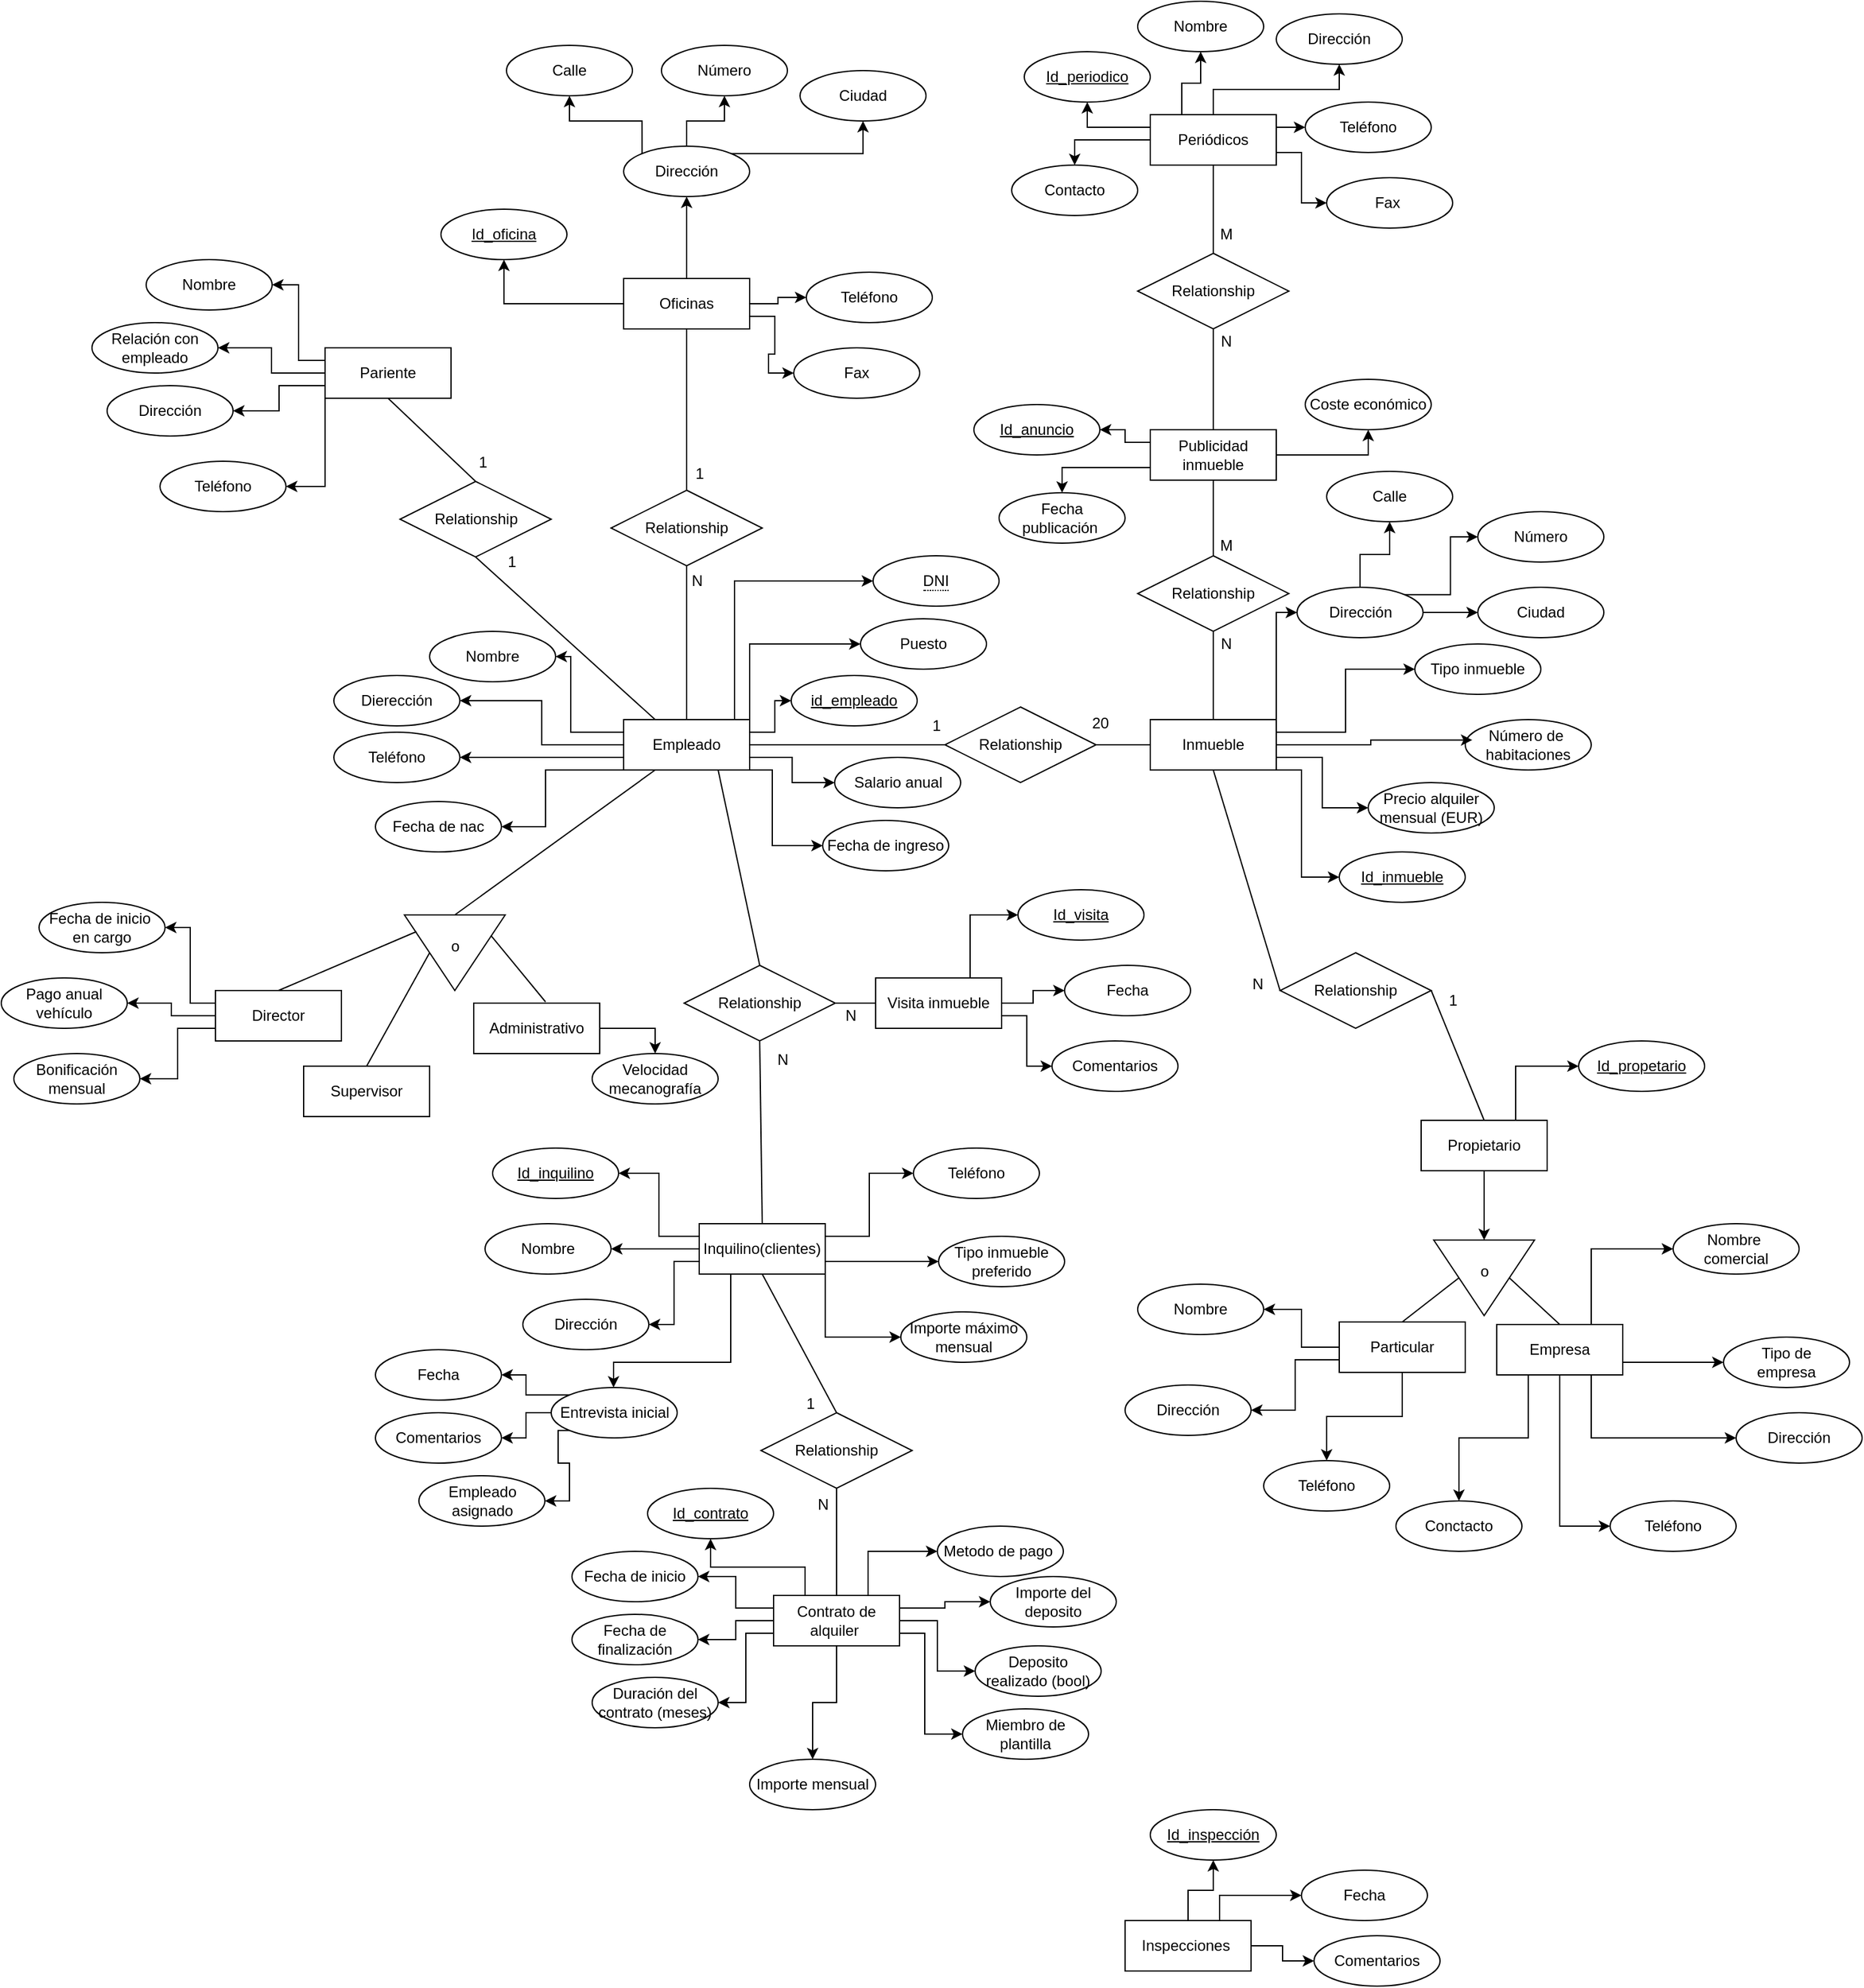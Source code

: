 <mxfile version="28.1.2">
  <diagram name="Página-1" id="LSABtN7aqw4RBNQ7D9AH">
    <mxGraphModel dx="6752" dy="4304" grid="1" gridSize="10" guides="1" tooltips="1" connect="1" arrows="1" fold="1" page="1" pageScale="1" pageWidth="827" pageHeight="1169" math="0" shadow="0">
      <root>
        <mxCell id="0" />
        <mxCell id="1" parent="0" />
        <mxCell id="G-8uH9gzmlZiW9w0FdUu-7" style="edgeStyle=orthogonalEdgeStyle;rounded=0;orthogonalLoop=1;jettySize=auto;html=1;exitX=0;exitY=0.5;exitDx=0;exitDy=0;entryX=0.5;entryY=1;entryDx=0;entryDy=0;" parent="1" source="G-8uH9gzmlZiW9w0FdUu-1" target="G-8uH9gzmlZiW9w0FdUu-2" edge="1">
          <mxGeometry relative="1" as="geometry" />
        </mxCell>
        <mxCell id="G-8uH9gzmlZiW9w0FdUu-9" style="edgeStyle=orthogonalEdgeStyle;rounded=0;orthogonalLoop=1;jettySize=auto;html=1;exitX=1;exitY=0.5;exitDx=0;exitDy=0;" parent="1" source="G-8uH9gzmlZiW9w0FdUu-1" target="G-8uH9gzmlZiW9w0FdUu-5" edge="1">
          <mxGeometry relative="1" as="geometry" />
        </mxCell>
        <mxCell id="G-8uH9gzmlZiW9w0FdUu-10" style="edgeStyle=orthogonalEdgeStyle;rounded=0;orthogonalLoop=1;jettySize=auto;html=1;exitX=1;exitY=0.75;exitDx=0;exitDy=0;entryX=0;entryY=0.5;entryDx=0;entryDy=0;" parent="1" source="G-8uH9gzmlZiW9w0FdUu-1" target="G-8uH9gzmlZiW9w0FdUu-6" edge="1">
          <mxGeometry relative="1" as="geometry" />
        </mxCell>
        <mxCell id="Zevtjedcd_cMiRLPSGi3-202" style="edgeStyle=orthogonalEdgeStyle;rounded=0;orthogonalLoop=1;jettySize=auto;html=1;exitX=0.5;exitY=0;exitDx=0;exitDy=0;entryX=0.5;entryY=1;entryDx=0;entryDy=0;" parent="1" source="G-8uH9gzmlZiW9w0FdUu-1" target="G-8uH9gzmlZiW9w0FdUu-4" edge="1">
          <mxGeometry relative="1" as="geometry" />
        </mxCell>
        <mxCell id="G-8uH9gzmlZiW9w0FdUu-1" value="Oficinas" style="whiteSpace=wrap;html=1;align=center;" parent="1" vertex="1">
          <mxGeometry x="402" y="40" width="100" height="40" as="geometry" />
        </mxCell>
        <mxCell id="G-8uH9gzmlZiW9w0FdUu-2" value="Id_oficina" style="ellipse;whiteSpace=wrap;html=1;align=center;fontStyle=4;" parent="1" vertex="1">
          <mxGeometry x="257" y="-15" width="100" height="40" as="geometry" />
        </mxCell>
        <mxCell id="Zevtjedcd_cMiRLPSGi3-4" style="edgeStyle=orthogonalEdgeStyle;rounded=0;orthogonalLoop=1;jettySize=auto;html=1;exitX=0;exitY=0;exitDx=0;exitDy=0;entryX=0.5;entryY=1;entryDx=0;entryDy=0;" parent="1" source="G-8uH9gzmlZiW9w0FdUu-4" target="Zevtjedcd_cMiRLPSGi3-1" edge="1">
          <mxGeometry relative="1" as="geometry" />
        </mxCell>
        <mxCell id="Zevtjedcd_cMiRLPSGi3-5" style="edgeStyle=orthogonalEdgeStyle;rounded=0;orthogonalLoop=1;jettySize=auto;html=1;exitX=0.5;exitY=0;exitDx=0;exitDy=0;entryX=0.5;entryY=1;entryDx=0;entryDy=0;" parent="1" source="G-8uH9gzmlZiW9w0FdUu-4" target="Zevtjedcd_cMiRLPSGi3-3" edge="1">
          <mxGeometry relative="1" as="geometry" />
        </mxCell>
        <mxCell id="Zevtjedcd_cMiRLPSGi3-6" style="edgeStyle=orthogonalEdgeStyle;rounded=0;orthogonalLoop=1;jettySize=auto;html=1;exitX=1;exitY=0;exitDx=0;exitDy=0;entryX=0.5;entryY=1;entryDx=0;entryDy=0;" parent="1" source="G-8uH9gzmlZiW9w0FdUu-4" target="Zevtjedcd_cMiRLPSGi3-2" edge="1">
          <mxGeometry relative="1" as="geometry" />
        </mxCell>
        <mxCell id="G-8uH9gzmlZiW9w0FdUu-4" value="Dirección" style="ellipse;whiteSpace=wrap;html=1;align=center;" parent="1" vertex="1">
          <mxGeometry x="402" y="-65" width="100" height="40" as="geometry" />
        </mxCell>
        <mxCell id="G-8uH9gzmlZiW9w0FdUu-5" value="Teléfono" style="ellipse;whiteSpace=wrap;html=1;align=center;" parent="1" vertex="1">
          <mxGeometry x="547" y="35" width="100" height="40" as="geometry" />
        </mxCell>
        <mxCell id="G-8uH9gzmlZiW9w0FdUu-6" value="Fax" style="ellipse;whiteSpace=wrap;html=1;align=center;" parent="1" vertex="1">
          <mxGeometry x="537" y="95" width="100" height="40" as="geometry" />
        </mxCell>
        <mxCell id="G-8uH9gzmlZiW9w0FdUu-26" style="edgeStyle=orthogonalEdgeStyle;rounded=0;orthogonalLoop=1;jettySize=auto;html=1;exitX=0.75;exitY=0;exitDx=0;exitDy=0;entryX=0;entryY=0.5;entryDx=0;entryDy=0;" parent="1" source="G-8uH9gzmlZiW9w0FdUu-11" target="G-8uH9gzmlZiW9w0FdUu-24" edge="1">
          <mxGeometry relative="1" as="geometry">
            <Array as="points">
              <mxPoint x="490" y="390" />
              <mxPoint x="490" y="280" />
            </Array>
          </mxGeometry>
        </mxCell>
        <mxCell id="G-8uH9gzmlZiW9w0FdUu-27" style="edgeStyle=orthogonalEdgeStyle;rounded=0;orthogonalLoop=1;jettySize=auto;html=1;exitX=1;exitY=0.25;exitDx=0;exitDy=0;entryX=0;entryY=0.5;entryDx=0;entryDy=0;" parent="1" source="G-8uH9gzmlZiW9w0FdUu-11" target="G-8uH9gzmlZiW9w0FdUu-14" edge="1">
          <mxGeometry relative="1" as="geometry">
            <Array as="points">
              <mxPoint x="502" y="330" />
            </Array>
          </mxGeometry>
        </mxCell>
        <mxCell id="G-8uH9gzmlZiW9w0FdUu-30" style="edgeStyle=orthogonalEdgeStyle;rounded=0;orthogonalLoop=1;jettySize=auto;html=1;exitX=0;exitY=0.25;exitDx=0;exitDy=0;entryX=1;entryY=0.5;entryDx=0;entryDy=0;" parent="1" source="G-8uH9gzmlZiW9w0FdUu-11" target="G-8uH9gzmlZiW9w0FdUu-22" edge="1">
          <mxGeometry relative="1" as="geometry">
            <Array as="points">
              <mxPoint x="360" y="400" />
              <mxPoint x="360" y="340" />
            </Array>
          </mxGeometry>
        </mxCell>
        <mxCell id="G-8uH9gzmlZiW9w0FdUu-31" style="edgeStyle=orthogonalEdgeStyle;rounded=0;orthogonalLoop=1;jettySize=auto;html=1;exitX=0;exitY=0.5;exitDx=0;exitDy=0;entryX=1;entryY=0.5;entryDx=0;entryDy=0;" parent="1" source="G-8uH9gzmlZiW9w0FdUu-11" target="G-8uH9gzmlZiW9w0FdUu-23" edge="1">
          <mxGeometry relative="1" as="geometry" />
        </mxCell>
        <mxCell id="G-8uH9gzmlZiW9w0FdUu-32" style="edgeStyle=orthogonalEdgeStyle;rounded=0;orthogonalLoop=1;jettySize=auto;html=1;exitX=0;exitY=0.75;exitDx=0;exitDy=0;entryX=1;entryY=0.5;entryDx=0;entryDy=0;" parent="1" source="G-8uH9gzmlZiW9w0FdUu-11" target="G-8uH9gzmlZiW9w0FdUu-17" edge="1">
          <mxGeometry relative="1" as="geometry" />
        </mxCell>
        <mxCell id="Zevtjedcd_cMiRLPSGi3-72" style="edgeStyle=orthogonalEdgeStyle;rounded=0;orthogonalLoop=1;jettySize=auto;html=1;exitX=1;exitY=0.75;exitDx=0;exitDy=0;entryX=0;entryY=0.5;entryDx=0;entryDy=0;" parent="1" source="G-8uH9gzmlZiW9w0FdUu-11" target="G-8uH9gzmlZiW9w0FdUu-15" edge="1">
          <mxGeometry relative="1" as="geometry" />
        </mxCell>
        <mxCell id="Zevtjedcd_cMiRLPSGi3-74" style="edgeStyle=orthogonalEdgeStyle;rounded=0;orthogonalLoop=1;jettySize=auto;html=1;exitX=1;exitY=1;exitDx=0;exitDy=0;entryX=0;entryY=0.5;entryDx=0;entryDy=0;" parent="1" source="G-8uH9gzmlZiW9w0FdUu-11" target="G-8uH9gzmlZiW9w0FdUu-16" edge="1">
          <mxGeometry relative="1" as="geometry">
            <Array as="points">
              <mxPoint x="520" y="430" />
              <mxPoint x="520" y="490" />
            </Array>
          </mxGeometry>
        </mxCell>
        <mxCell id="Zevtjedcd_cMiRLPSGi3-93" style="edgeStyle=orthogonalEdgeStyle;rounded=0;orthogonalLoop=1;jettySize=auto;html=1;exitX=0;exitY=1;exitDx=0;exitDy=0;entryX=1;entryY=0.5;entryDx=0;entryDy=0;" parent="1" source="G-8uH9gzmlZiW9w0FdUu-11" target="G-8uH9gzmlZiW9w0FdUu-18" edge="1">
          <mxGeometry relative="1" as="geometry">
            <Array as="points">
              <mxPoint x="340" y="430" />
              <mxPoint x="340" y="475" />
            </Array>
          </mxGeometry>
        </mxCell>
        <mxCell id="Zevtjedcd_cMiRLPSGi3-195" style="edgeStyle=orthogonalEdgeStyle;rounded=0;orthogonalLoop=1;jettySize=auto;html=1;exitX=1;exitY=0.25;exitDx=0;exitDy=0;entryX=0;entryY=0.5;entryDx=0;entryDy=0;" parent="1" source="G-8uH9gzmlZiW9w0FdUu-11" target="G-8uH9gzmlZiW9w0FdUu-12" edge="1">
          <mxGeometry relative="1" as="geometry" />
        </mxCell>
        <mxCell id="G-8uH9gzmlZiW9w0FdUu-11" value="Empleado" style="whiteSpace=wrap;html=1;align=center;" parent="1" vertex="1">
          <mxGeometry x="402" y="390" width="100" height="40" as="geometry" />
        </mxCell>
        <mxCell id="G-8uH9gzmlZiW9w0FdUu-12" value="id_empleado" style="ellipse;whiteSpace=wrap;html=1;align=center;fontStyle=4;" parent="1" vertex="1">
          <mxGeometry x="535" y="355" width="100" height="40" as="geometry" />
        </mxCell>
        <mxCell id="G-8uH9gzmlZiW9w0FdUu-14" value="Puesto" style="ellipse;whiteSpace=wrap;html=1;align=center;" parent="1" vertex="1">
          <mxGeometry x="590" y="310" width="100" height="40" as="geometry" />
        </mxCell>
        <mxCell id="G-8uH9gzmlZiW9w0FdUu-15" value="Salario anual" style="ellipse;whiteSpace=wrap;html=1;align=center;" parent="1" vertex="1">
          <mxGeometry x="569.5" y="420" width="100" height="40" as="geometry" />
        </mxCell>
        <mxCell id="G-8uH9gzmlZiW9w0FdUu-16" value="Fecha de ingreso" style="ellipse;whiteSpace=wrap;html=1;align=center;" parent="1" vertex="1">
          <mxGeometry x="560" y="470" width="100" height="40" as="geometry" />
        </mxCell>
        <mxCell id="G-8uH9gzmlZiW9w0FdUu-17" value="Teléfono" style="ellipse;whiteSpace=wrap;html=1;align=center;" parent="1" vertex="1">
          <mxGeometry x="172" y="400" width="100" height="40" as="geometry" />
        </mxCell>
        <mxCell id="G-8uH9gzmlZiW9w0FdUu-18" value="Fecha de nac" style="ellipse;whiteSpace=wrap;html=1;align=center;" parent="1" vertex="1">
          <mxGeometry x="205" y="455" width="100" height="40" as="geometry" />
        </mxCell>
        <mxCell id="G-8uH9gzmlZiW9w0FdUu-22" value="Nombre" style="ellipse;whiteSpace=wrap;html=1;align=center;" parent="1" vertex="1">
          <mxGeometry x="248" y="320" width="100" height="40" as="geometry" />
        </mxCell>
        <mxCell id="G-8uH9gzmlZiW9w0FdUu-23" value="Dierección" style="ellipse;whiteSpace=wrap;html=1;align=center;" parent="1" vertex="1">
          <mxGeometry x="172" y="355" width="100" height="40" as="geometry" />
        </mxCell>
        <mxCell id="G-8uH9gzmlZiW9w0FdUu-24" value="&lt;span style=&quot;border-bottom-width: 1px; border-bottom-style: dotted; border-bottom-color: currentcolor;&quot;&gt;DNI&lt;/span&gt;" style="ellipse;whiteSpace=wrap;html=1;align=center;" parent="1" vertex="1">
          <mxGeometry x="600" y="260" width="100" height="40" as="geometry" />
        </mxCell>
        <mxCell id="G-8uH9gzmlZiW9w0FdUu-34" value="" style="triangle;whiteSpace=wrap;html=1;rotation=90;" parent="1" vertex="1">
          <mxGeometry x="238" y="535" width="60" height="80" as="geometry" />
        </mxCell>
        <mxCell id="G-8uH9gzmlZiW9w0FdUu-47" style="edgeStyle=orthogonalEdgeStyle;rounded=0;orthogonalLoop=1;jettySize=auto;html=1;exitX=0;exitY=0.25;exitDx=0;exitDy=0;entryX=1;entryY=0.5;entryDx=0;entryDy=0;" parent="1" source="G-8uH9gzmlZiW9w0FdUu-36" target="G-8uH9gzmlZiW9w0FdUu-45" edge="1">
          <mxGeometry relative="1" as="geometry" />
        </mxCell>
        <mxCell id="G-8uH9gzmlZiW9w0FdUu-48" style="edgeStyle=orthogonalEdgeStyle;rounded=0;orthogonalLoop=1;jettySize=auto;html=1;exitX=0;exitY=0.5;exitDx=0;exitDy=0;entryX=1;entryY=0.5;entryDx=0;entryDy=0;" parent="1" source="G-8uH9gzmlZiW9w0FdUu-36" target="G-8uH9gzmlZiW9w0FdUu-44" edge="1">
          <mxGeometry relative="1" as="geometry" />
        </mxCell>
        <mxCell id="G-8uH9gzmlZiW9w0FdUu-49" style="edgeStyle=orthogonalEdgeStyle;rounded=0;orthogonalLoop=1;jettySize=auto;html=1;exitX=0;exitY=0.75;exitDx=0;exitDy=0;entryX=1;entryY=0.5;entryDx=0;entryDy=0;" parent="1" source="G-8uH9gzmlZiW9w0FdUu-36" target="G-8uH9gzmlZiW9w0FdUu-46" edge="1">
          <mxGeometry relative="1" as="geometry" />
        </mxCell>
        <mxCell id="G-8uH9gzmlZiW9w0FdUu-36" value="Director" style="whiteSpace=wrap;html=1;align=center;" parent="1" vertex="1">
          <mxGeometry x="78" y="605" width="100" height="40" as="geometry" />
        </mxCell>
        <mxCell id="G-8uH9gzmlZiW9w0FdUu-37" value="Supervisor" style="whiteSpace=wrap;html=1;align=center;" parent="1" vertex="1">
          <mxGeometry x="148" y="665" width="100" height="40" as="geometry" />
        </mxCell>
        <mxCell id="Zevtjedcd_cMiRLPSGi3-185" style="edgeStyle=orthogonalEdgeStyle;rounded=0;orthogonalLoop=1;jettySize=auto;html=1;exitX=1;exitY=0.5;exitDx=0;exitDy=0;" parent="1" source="G-8uH9gzmlZiW9w0FdUu-38" target="G-8uH9gzmlZiW9w0FdUu-50" edge="1">
          <mxGeometry relative="1" as="geometry" />
        </mxCell>
        <mxCell id="G-8uH9gzmlZiW9w0FdUu-38" value="Administrativo" style="whiteSpace=wrap;html=1;align=center;" parent="1" vertex="1">
          <mxGeometry x="283" y="615" width="100" height="40" as="geometry" />
        </mxCell>
        <mxCell id="G-8uH9gzmlZiW9w0FdUu-39" value="" style="endArrow=none;html=1;rounded=0;exitX=0.5;exitY=0;exitDx=0;exitDy=0;entryX=0.221;entryY=0.881;entryDx=0;entryDy=0;entryPerimeter=0;" parent="1" source="G-8uH9gzmlZiW9w0FdUu-36" target="G-8uH9gzmlZiW9w0FdUu-34" edge="1">
          <mxGeometry relative="1" as="geometry">
            <mxPoint x="218" y="635" as="sourcePoint" />
            <mxPoint x="378" y="635" as="targetPoint" />
          </mxGeometry>
        </mxCell>
        <mxCell id="G-8uH9gzmlZiW9w0FdUu-40" value="" style="endArrow=none;html=1;rounded=0;entryX=0.57;entryY=-0.025;entryDx=0;entryDy=0;entryPerimeter=0;exitX=0.271;exitY=0.142;exitDx=0;exitDy=0;exitPerimeter=0;" parent="1" source="G-8uH9gzmlZiW9w0FdUu-34" target="G-8uH9gzmlZiW9w0FdUu-38" edge="1">
          <mxGeometry relative="1" as="geometry">
            <mxPoint x="218" y="635" as="sourcePoint" />
            <mxPoint x="378" y="635" as="targetPoint" />
          </mxGeometry>
        </mxCell>
        <mxCell id="G-8uH9gzmlZiW9w0FdUu-41" value="" style="endArrow=none;html=1;rounded=0;exitX=0.5;exitY=0;exitDx=0;exitDy=0;entryX=0.5;entryY=1;entryDx=0;entryDy=0;" parent="1" source="G-8uH9gzmlZiW9w0FdUu-37" target="G-8uH9gzmlZiW9w0FdUu-34" edge="1">
          <mxGeometry relative="1" as="geometry">
            <mxPoint x="168" y="690" as="sourcePoint" />
            <mxPoint x="328" y="690" as="targetPoint" />
          </mxGeometry>
        </mxCell>
        <mxCell id="G-8uH9gzmlZiW9w0FdUu-44" value="Pago anual&lt;div&gt;vehículo&lt;/div&gt;" style="ellipse;whiteSpace=wrap;html=1;align=center;" parent="1" vertex="1">
          <mxGeometry x="-92" y="595" width="100" height="40" as="geometry" />
        </mxCell>
        <mxCell id="G-8uH9gzmlZiW9w0FdUu-45" value="Fecha de inicio&amp;nbsp;&lt;div&gt;en cargo&lt;/div&gt;" style="ellipse;whiteSpace=wrap;html=1;align=center;" parent="1" vertex="1">
          <mxGeometry x="-62" y="535" width="100" height="40" as="geometry" />
        </mxCell>
        <mxCell id="G-8uH9gzmlZiW9w0FdUu-46" value="Bonificación&lt;div&gt;mensual&lt;/div&gt;" style="ellipse;whiteSpace=wrap;html=1;align=center;" parent="1" vertex="1">
          <mxGeometry x="-82" y="655" width="100" height="40" as="geometry" />
        </mxCell>
        <mxCell id="G-8uH9gzmlZiW9w0FdUu-50" value="Velocidad&lt;div&gt;mecanografía&lt;/div&gt;" style="ellipse;whiteSpace=wrap;html=1;align=center;" parent="1" vertex="1">
          <mxGeometry x="377" y="655" width="100" height="40" as="geometry" />
        </mxCell>
        <mxCell id="Zevtjedcd_cMiRLPSGi3-196" style="edgeStyle=orthogonalEdgeStyle;rounded=0;orthogonalLoop=1;jettySize=auto;html=1;exitX=0;exitY=0.25;exitDx=0;exitDy=0;entryX=1;entryY=0.5;entryDx=0;entryDy=0;" parent="1" source="G-8uH9gzmlZiW9w0FdUu-52" target="G-8uH9gzmlZiW9w0FdUu-56" edge="1">
          <mxGeometry relative="1" as="geometry" />
        </mxCell>
        <mxCell id="Zevtjedcd_cMiRLPSGi3-197" style="edgeStyle=orthogonalEdgeStyle;rounded=0;orthogonalLoop=1;jettySize=auto;html=1;exitX=0;exitY=0.5;exitDx=0;exitDy=0;entryX=1;entryY=0.5;entryDx=0;entryDy=0;" parent="1" source="G-8uH9gzmlZiW9w0FdUu-52" target="G-8uH9gzmlZiW9w0FdUu-58" edge="1">
          <mxGeometry relative="1" as="geometry" />
        </mxCell>
        <mxCell id="Zevtjedcd_cMiRLPSGi3-198" style="edgeStyle=orthogonalEdgeStyle;rounded=0;orthogonalLoop=1;jettySize=auto;html=1;exitX=0;exitY=0.75;exitDx=0;exitDy=0;entryX=1;entryY=0.5;entryDx=0;entryDy=0;" parent="1" source="G-8uH9gzmlZiW9w0FdUu-52" target="G-8uH9gzmlZiW9w0FdUu-54" edge="1">
          <mxGeometry relative="1" as="geometry" />
        </mxCell>
        <mxCell id="Zevtjedcd_cMiRLPSGi3-199" style="edgeStyle=orthogonalEdgeStyle;rounded=0;orthogonalLoop=1;jettySize=auto;html=1;exitX=0;exitY=1;exitDx=0;exitDy=0;entryX=1;entryY=0.5;entryDx=0;entryDy=0;" parent="1" source="G-8uH9gzmlZiW9w0FdUu-52" target="G-8uH9gzmlZiW9w0FdUu-55" edge="1">
          <mxGeometry relative="1" as="geometry" />
        </mxCell>
        <mxCell id="G-8uH9gzmlZiW9w0FdUu-52" value="Pariente" style="whiteSpace=wrap;html=1;align=center;" parent="1" vertex="1">
          <mxGeometry x="165" y="95" width="100" height="40" as="geometry" />
        </mxCell>
        <mxCell id="G-8uH9gzmlZiW9w0FdUu-54" value="Dirección" style="ellipse;whiteSpace=wrap;html=1;align=center;" parent="1" vertex="1">
          <mxGeometry x="-8" y="125" width="100" height="40" as="geometry" />
        </mxCell>
        <mxCell id="G-8uH9gzmlZiW9w0FdUu-55" value="Teléfono" style="ellipse;whiteSpace=wrap;html=1;align=center;" parent="1" vertex="1">
          <mxGeometry x="34" y="185" width="100" height="40" as="geometry" />
        </mxCell>
        <mxCell id="G-8uH9gzmlZiW9w0FdUu-56" value="Nombre" style="ellipse;whiteSpace=wrap;html=1;align=center;" parent="1" vertex="1">
          <mxGeometry x="23" y="25" width="100" height="40" as="geometry" />
        </mxCell>
        <mxCell id="G-8uH9gzmlZiW9w0FdUu-58" value="Relación con&lt;div&gt;empleado&lt;/div&gt;" style="ellipse;whiteSpace=wrap;html=1;align=center;" parent="1" vertex="1">
          <mxGeometry x="-20" y="75" width="100" height="40" as="geometry" />
        </mxCell>
        <mxCell id="G-8uH9gzmlZiW9w0FdUu-65" value="Relationship" style="shape=rhombus;perimeter=rhombusPerimeter;whiteSpace=wrap;html=1;align=center;" parent="1" vertex="1">
          <mxGeometry x="224.5" y="201" width="120" height="60" as="geometry" />
        </mxCell>
        <mxCell id="G-8uH9gzmlZiW9w0FdUu-74" style="edgeStyle=orthogonalEdgeStyle;rounded=0;orthogonalLoop=1;jettySize=auto;html=1;exitX=0;exitY=0.5;exitDx=0;exitDy=0;entryX=1;entryY=0.5;entryDx=0;entryDy=0;" parent="1" source="G-8uH9gzmlZiW9w0FdUu-78" target="G-8uH9gzmlZiW9w0FdUu-82" edge="1">
          <mxGeometry relative="1" as="geometry" />
        </mxCell>
        <mxCell id="G-8uH9gzmlZiW9w0FdUu-75" style="edgeStyle=orthogonalEdgeStyle;rounded=0;orthogonalLoop=1;jettySize=auto;html=1;exitX=0;exitY=0.75;exitDx=0;exitDy=0;entryX=1;entryY=0.5;entryDx=0;entryDy=0;" parent="1" source="G-8uH9gzmlZiW9w0FdUu-78" target="G-8uH9gzmlZiW9w0FdUu-83" edge="1">
          <mxGeometry relative="1" as="geometry" />
        </mxCell>
        <mxCell id="G-8uH9gzmlZiW9w0FdUu-77" style="edgeStyle=orthogonalEdgeStyle;rounded=0;orthogonalLoop=1;jettySize=auto;html=1;exitX=1;exitY=0.75;exitDx=0;exitDy=0;entryX=0;entryY=0.5;entryDx=0;entryDy=0;" parent="1" source="G-8uH9gzmlZiW9w0FdUu-78" target="G-8uH9gzmlZiW9w0FdUu-81" edge="1">
          <mxGeometry relative="1" as="geometry" />
        </mxCell>
        <mxCell id="G-8uH9gzmlZiW9w0FdUu-123" style="edgeStyle=orthogonalEdgeStyle;rounded=0;orthogonalLoop=1;jettySize=auto;html=1;exitX=1;exitY=0.25;exitDx=0;exitDy=0;entryX=0;entryY=0.5;entryDx=0;entryDy=0;" parent="1" source="G-8uH9gzmlZiW9w0FdUu-78" target="G-8uH9gzmlZiW9w0FdUu-80" edge="1">
          <mxGeometry relative="1" as="geometry" />
        </mxCell>
        <mxCell id="G-8uH9gzmlZiW9w0FdUu-125" style="edgeStyle=orthogonalEdgeStyle;rounded=0;orthogonalLoop=1;jettySize=auto;html=1;exitX=1;exitY=1;exitDx=0;exitDy=0;entryX=0;entryY=0.5;entryDx=0;entryDy=0;" parent="1" source="G-8uH9gzmlZiW9w0FdUu-78" target="G-8uH9gzmlZiW9w0FdUu-124" edge="1">
          <mxGeometry relative="1" as="geometry" />
        </mxCell>
        <mxCell id="Zevtjedcd_cMiRLPSGi3-84" style="edgeStyle=orthogonalEdgeStyle;rounded=0;orthogonalLoop=1;jettySize=auto;html=1;exitX=0;exitY=0.25;exitDx=0;exitDy=0;entryX=1;entryY=0.5;entryDx=0;entryDy=0;" parent="1" source="G-8uH9gzmlZiW9w0FdUu-78" target="G-8uH9gzmlZiW9w0FdUu-79" edge="1">
          <mxGeometry relative="1" as="geometry" />
        </mxCell>
        <mxCell id="Zevtjedcd_cMiRLPSGi3-177" style="edgeStyle=orthogonalEdgeStyle;rounded=0;orthogonalLoop=1;jettySize=auto;html=1;exitX=0.25;exitY=1;exitDx=0;exitDy=0;" parent="1" source="G-8uH9gzmlZiW9w0FdUu-78" target="Zevtjedcd_cMiRLPSGi3-50" edge="1">
          <mxGeometry relative="1" as="geometry">
            <Array as="points">
              <mxPoint x="487" y="900" />
              <mxPoint x="394" y="900" />
            </Array>
          </mxGeometry>
        </mxCell>
        <mxCell id="G-8uH9gzmlZiW9w0FdUu-78" value="Inquilino(clientes)" style="whiteSpace=wrap;html=1;align=center;" parent="1" vertex="1">
          <mxGeometry x="462" y="790" width="100" height="40" as="geometry" />
        </mxCell>
        <mxCell id="G-8uH9gzmlZiW9w0FdUu-79" value="Id_inquilino" style="ellipse;whiteSpace=wrap;html=1;align=center;fontStyle=4;" parent="1" vertex="1">
          <mxGeometry x="298" y="730" width="100" height="40" as="geometry" />
        </mxCell>
        <mxCell id="G-8uH9gzmlZiW9w0FdUu-80" value="Teléfono" style="ellipse;whiteSpace=wrap;html=1;align=center;" parent="1" vertex="1">
          <mxGeometry x="632" y="730" width="100" height="40" as="geometry" />
        </mxCell>
        <mxCell id="G-8uH9gzmlZiW9w0FdUu-81" value="Tipo inmueble&lt;div&gt;preferido&lt;/div&gt;" style="ellipse;whiteSpace=wrap;html=1;align=center;" parent="1" vertex="1">
          <mxGeometry x="652" y="800" width="100" height="40" as="geometry" />
        </mxCell>
        <mxCell id="G-8uH9gzmlZiW9w0FdUu-82" value="Nombre" style="ellipse;whiteSpace=wrap;html=1;align=center;" parent="1" vertex="1">
          <mxGeometry x="292" y="790" width="100" height="40" as="geometry" />
        </mxCell>
        <mxCell id="G-8uH9gzmlZiW9w0FdUu-83" value="Dirección" style="ellipse;whiteSpace=wrap;html=1;align=center;" parent="1" vertex="1">
          <mxGeometry x="322" y="850" width="100" height="40" as="geometry" />
        </mxCell>
        <mxCell id="G-8uH9gzmlZiW9w0FdUu-84" value="o" style="text;html=1;align=center;verticalAlign=middle;resizable=0;points=[];autosize=1;strokeColor=none;fillColor=none;" parent="1" vertex="1">
          <mxGeometry x="253" y="555" width="30" height="30" as="geometry" />
        </mxCell>
        <mxCell id="G-8uH9gzmlZiW9w0FdUu-91" style="edgeStyle=orthogonalEdgeStyle;rounded=0;orthogonalLoop=1;jettySize=auto;html=1;exitX=0.5;exitY=1;exitDx=0;exitDy=0;entryX=0;entryY=0.5;entryDx=0;entryDy=0;" parent="1" source="G-8uH9gzmlZiW9w0FdUu-85" target="G-8uH9gzmlZiW9w0FdUu-88" edge="1">
          <mxGeometry relative="1" as="geometry" />
        </mxCell>
        <mxCell id="Zevtjedcd_cMiRLPSGi3-211" style="edgeStyle=orthogonalEdgeStyle;rounded=0;orthogonalLoop=1;jettySize=auto;html=1;exitX=0.75;exitY=0;exitDx=0;exitDy=0;entryX=0;entryY=0.5;entryDx=0;entryDy=0;" parent="1" source="G-8uH9gzmlZiW9w0FdUu-85" target="G-8uH9gzmlZiW9w0FdUu-86" edge="1">
          <mxGeometry relative="1" as="geometry" />
        </mxCell>
        <mxCell id="G-8uH9gzmlZiW9w0FdUu-85" value="Propietario" style="whiteSpace=wrap;html=1;align=center;" parent="1" vertex="1">
          <mxGeometry x="1035" y="708" width="100" height="40" as="geometry" />
        </mxCell>
        <mxCell id="G-8uH9gzmlZiW9w0FdUu-86" value="Id_propetario" style="ellipse;whiteSpace=wrap;html=1;align=center;fontStyle=4;" parent="1" vertex="1">
          <mxGeometry x="1160" y="645" width="100" height="40" as="geometry" />
        </mxCell>
        <mxCell id="G-8uH9gzmlZiW9w0FdUu-88" value="" style="triangle;whiteSpace=wrap;html=1;rotation=90;" parent="1" vertex="1">
          <mxGeometry x="1055" y="793" width="60" height="80" as="geometry" />
        </mxCell>
        <mxCell id="G-8uH9gzmlZiW9w0FdUu-89" value="o" style="text;html=1;align=center;verticalAlign=middle;resizable=0;points=[];autosize=1;strokeColor=none;fillColor=none;" parent="1" vertex="1">
          <mxGeometry x="1070" y="813" width="30" height="30" as="geometry" />
        </mxCell>
        <mxCell id="G-8uH9gzmlZiW9w0FdUu-105" style="edgeStyle=orthogonalEdgeStyle;rounded=0;orthogonalLoop=1;jettySize=auto;html=1;exitX=0;exitY=0.5;exitDx=0;exitDy=0;entryX=1;entryY=0.5;entryDx=0;entryDy=0;" parent="1" source="G-8uH9gzmlZiW9w0FdUu-92" target="G-8uH9gzmlZiW9w0FdUu-98" edge="1">
          <mxGeometry relative="1" as="geometry" />
        </mxCell>
        <mxCell id="G-8uH9gzmlZiW9w0FdUu-107" style="edgeStyle=orthogonalEdgeStyle;rounded=0;orthogonalLoop=1;jettySize=auto;html=1;exitX=0.5;exitY=1;exitDx=0;exitDy=0;entryX=0.5;entryY=0;entryDx=0;entryDy=0;" parent="1" source="G-8uH9gzmlZiW9w0FdUu-92" target="G-8uH9gzmlZiW9w0FdUu-100" edge="1">
          <mxGeometry relative="1" as="geometry" />
        </mxCell>
        <mxCell id="G-8uH9gzmlZiW9w0FdUu-112" style="edgeStyle=orthogonalEdgeStyle;rounded=0;orthogonalLoop=1;jettySize=auto;html=1;exitX=0;exitY=0.75;exitDx=0;exitDy=0;entryX=1;entryY=0.5;entryDx=0;entryDy=0;" parent="1" source="G-8uH9gzmlZiW9w0FdUu-92" target="G-8uH9gzmlZiW9w0FdUu-99" edge="1">
          <mxGeometry relative="1" as="geometry" />
        </mxCell>
        <mxCell id="G-8uH9gzmlZiW9w0FdUu-92" value="Particular" style="whiteSpace=wrap;html=1;align=center;" parent="1" vertex="1">
          <mxGeometry x="970" y="868" width="100" height="40" as="geometry" />
        </mxCell>
        <mxCell id="G-8uH9gzmlZiW9w0FdUu-113" style="edgeStyle=orthogonalEdgeStyle;rounded=0;orthogonalLoop=1;jettySize=auto;html=1;exitX=0.25;exitY=1;exitDx=0;exitDy=0;entryX=0.5;entryY=0;entryDx=0;entryDy=0;" parent="1" source="G-8uH9gzmlZiW9w0FdUu-93" target="G-8uH9gzmlZiW9w0FdUu-111" edge="1">
          <mxGeometry relative="1" as="geometry" />
        </mxCell>
        <mxCell id="G-8uH9gzmlZiW9w0FdUu-117" style="edgeStyle=orthogonalEdgeStyle;rounded=0;orthogonalLoop=1;jettySize=auto;html=1;exitX=0.75;exitY=1;exitDx=0;exitDy=0;entryX=0;entryY=0.5;entryDx=0;entryDy=0;" parent="1" source="G-8uH9gzmlZiW9w0FdUu-93" target="G-8uH9gzmlZiW9w0FdUu-104" edge="1">
          <mxGeometry relative="1" as="geometry" />
        </mxCell>
        <mxCell id="G-8uH9gzmlZiW9w0FdUu-119" style="edgeStyle=orthogonalEdgeStyle;rounded=0;orthogonalLoop=1;jettySize=auto;html=1;exitX=1;exitY=0.75;exitDx=0;exitDy=0;entryX=0;entryY=0.5;entryDx=0;entryDy=0;" parent="1" source="G-8uH9gzmlZiW9w0FdUu-93" target="G-8uH9gzmlZiW9w0FdUu-103" edge="1">
          <mxGeometry relative="1" as="geometry" />
        </mxCell>
        <mxCell id="G-8uH9gzmlZiW9w0FdUu-120" style="edgeStyle=orthogonalEdgeStyle;rounded=0;orthogonalLoop=1;jettySize=auto;html=1;exitX=0.75;exitY=0;exitDx=0;exitDy=0;entryX=0;entryY=0.5;entryDx=0;entryDy=0;" parent="1" source="G-8uH9gzmlZiW9w0FdUu-93" target="G-8uH9gzmlZiW9w0FdUu-102" edge="1">
          <mxGeometry relative="1" as="geometry" />
        </mxCell>
        <mxCell id="Zevtjedcd_cMiRLPSGi3-49" style="edgeStyle=orthogonalEdgeStyle;rounded=0;orthogonalLoop=1;jettySize=auto;html=1;exitX=0.5;exitY=1;exitDx=0;exitDy=0;entryX=0;entryY=0.5;entryDx=0;entryDy=0;" parent="1" source="G-8uH9gzmlZiW9w0FdUu-93" target="G-8uH9gzmlZiW9w0FdUu-109" edge="1">
          <mxGeometry relative="1" as="geometry" />
        </mxCell>
        <mxCell id="G-8uH9gzmlZiW9w0FdUu-93" value="Empresa" style="whiteSpace=wrap;html=1;align=center;" parent="1" vertex="1">
          <mxGeometry x="1095" y="870" width="100" height="40" as="geometry" />
        </mxCell>
        <mxCell id="G-8uH9gzmlZiW9w0FdUu-95" value="" style="endArrow=none;html=1;rounded=0;exitX=0.5;exitY=0;exitDx=0;exitDy=0;entryX=0.5;entryY=1;entryDx=0;entryDy=0;" parent="1" source="G-8uH9gzmlZiW9w0FdUu-92" target="G-8uH9gzmlZiW9w0FdUu-88" edge="1">
          <mxGeometry relative="1" as="geometry">
            <mxPoint x="1215" y="828" as="sourcePoint" />
            <mxPoint x="1375" y="828" as="targetPoint" />
          </mxGeometry>
        </mxCell>
        <mxCell id="G-8uH9gzmlZiW9w0FdUu-97" value="" style="endArrow=none;html=1;rounded=0;exitX=0.5;exitY=0;exitDx=0;exitDy=0;entryX=0.5;entryY=0;entryDx=0;entryDy=0;" parent="1" source="G-8uH9gzmlZiW9w0FdUu-88" target="G-8uH9gzmlZiW9w0FdUu-93" edge="1">
          <mxGeometry relative="1" as="geometry">
            <mxPoint x="1215" y="828" as="sourcePoint" />
            <mxPoint x="1375" y="828" as="targetPoint" />
          </mxGeometry>
        </mxCell>
        <mxCell id="G-8uH9gzmlZiW9w0FdUu-98" value="Nombre" style="ellipse;whiteSpace=wrap;html=1;align=center;" parent="1" vertex="1">
          <mxGeometry x="810" y="838" width="100" height="40" as="geometry" />
        </mxCell>
        <mxCell id="G-8uH9gzmlZiW9w0FdUu-99" value="Dirección" style="ellipse;whiteSpace=wrap;html=1;align=center;" parent="1" vertex="1">
          <mxGeometry x="800" y="918" width="100" height="40" as="geometry" />
        </mxCell>
        <mxCell id="G-8uH9gzmlZiW9w0FdUu-100" value="Teléfono" style="ellipse;whiteSpace=wrap;html=1;align=center;" parent="1" vertex="1">
          <mxGeometry x="910" y="978" width="100" height="40" as="geometry" />
        </mxCell>
        <mxCell id="G-8uH9gzmlZiW9w0FdUu-102" value="Nombre&amp;nbsp;&lt;div&gt;comercial&lt;/div&gt;" style="ellipse;whiteSpace=wrap;html=1;align=center;" parent="1" vertex="1">
          <mxGeometry x="1235" y="790" width="100" height="40" as="geometry" />
        </mxCell>
        <mxCell id="G-8uH9gzmlZiW9w0FdUu-103" value="Tipo de&lt;div&gt;empresa&lt;/div&gt;" style="ellipse;whiteSpace=wrap;html=1;align=center;" parent="1" vertex="1">
          <mxGeometry x="1275" y="880" width="100" height="40" as="geometry" />
        </mxCell>
        <mxCell id="G-8uH9gzmlZiW9w0FdUu-104" value="Dirección" style="ellipse;whiteSpace=wrap;html=1;align=center;" parent="1" vertex="1">
          <mxGeometry x="1285" y="940" width="100" height="40" as="geometry" />
        </mxCell>
        <mxCell id="G-8uH9gzmlZiW9w0FdUu-109" value="Teléfono" style="ellipse;whiteSpace=wrap;html=1;align=center;" parent="1" vertex="1">
          <mxGeometry x="1185" y="1010" width="100" height="40" as="geometry" />
        </mxCell>
        <mxCell id="G-8uH9gzmlZiW9w0FdUu-111" value="Conctacto" style="ellipse;whiteSpace=wrap;html=1;align=center;" parent="1" vertex="1">
          <mxGeometry x="1015" y="1010" width="100" height="40" as="geometry" />
        </mxCell>
        <mxCell id="G-8uH9gzmlZiW9w0FdUu-121" value="" style="endArrow=none;html=1;rounded=0;entryX=0.5;entryY=1;entryDx=0;entryDy=0;exitX=0.25;exitY=0;exitDx=0;exitDy=0;" parent="1" source="G-8uH9gzmlZiW9w0FdUu-11" target="G-8uH9gzmlZiW9w0FdUu-65" edge="1">
          <mxGeometry relative="1" as="geometry">
            <mxPoint x="270" y="280" as="sourcePoint" />
            <mxPoint x="430" y="280" as="targetPoint" />
          </mxGeometry>
        </mxCell>
        <mxCell id="G-8uH9gzmlZiW9w0FdUu-122" value="" style="endArrow=none;html=1;rounded=0;entryX=0.5;entryY=1;entryDx=0;entryDy=0;exitX=0.5;exitY=0;exitDx=0;exitDy=0;" parent="1" source="G-8uH9gzmlZiW9w0FdUu-65" target="G-8uH9gzmlZiW9w0FdUu-52" edge="1">
          <mxGeometry relative="1" as="geometry">
            <mxPoint x="270" y="280" as="sourcePoint" />
            <mxPoint x="430" y="280" as="targetPoint" />
          </mxGeometry>
        </mxCell>
        <mxCell id="G-8uH9gzmlZiW9w0FdUu-124" value="Importe máximo&lt;div&gt;mensual&lt;/div&gt;" style="ellipse;whiteSpace=wrap;html=1;align=center;" parent="1" vertex="1">
          <mxGeometry x="622" y="860" width="100" height="40" as="geometry" />
        </mxCell>
        <mxCell id="Zevtjedcd_cMiRLPSGi3-1" value="Calle" style="ellipse;whiteSpace=wrap;html=1;align=center;" parent="1" vertex="1">
          <mxGeometry x="309" y="-145" width="100" height="40" as="geometry" />
        </mxCell>
        <mxCell id="Zevtjedcd_cMiRLPSGi3-2" value="Ciudad" style="ellipse;whiteSpace=wrap;html=1;align=center;" parent="1" vertex="1">
          <mxGeometry x="542" y="-125" width="100" height="40" as="geometry" />
        </mxCell>
        <mxCell id="Zevtjedcd_cMiRLPSGi3-3" value="Número" style="ellipse;whiteSpace=wrap;html=1;align=center;" parent="1" vertex="1">
          <mxGeometry x="432" y="-145" width="100" height="40" as="geometry" />
        </mxCell>
        <mxCell id="Zevtjedcd_cMiRLPSGi3-7" value="1" style="text;html=1;align=center;verticalAlign=middle;resizable=0;points=[];autosize=1;strokeColor=none;fillColor=none;" parent="1" vertex="1">
          <mxGeometry x="298" y="250" width="30" height="30" as="geometry" />
        </mxCell>
        <mxCell id="Zevtjedcd_cMiRLPSGi3-8" value="1" style="text;html=1;align=center;verticalAlign=middle;resizable=0;points=[];autosize=1;strokeColor=none;fillColor=none;" parent="1" vertex="1">
          <mxGeometry x="274.5" y="171" width="30" height="30" as="geometry" />
        </mxCell>
        <mxCell id="Zevtjedcd_cMiRLPSGi3-43" style="edgeStyle=orthogonalEdgeStyle;rounded=0;orthogonalLoop=1;jettySize=auto;html=1;exitX=1;exitY=0.25;exitDx=0;exitDy=0;entryX=0;entryY=0.5;entryDx=0;entryDy=0;" parent="1" source="Zevtjedcd_cMiRLPSGi3-15" target="Zevtjedcd_cMiRLPSGi3-18" edge="1">
          <mxGeometry relative="1" as="geometry" />
        </mxCell>
        <mxCell id="Zevtjedcd_cMiRLPSGi3-44" style="edgeStyle=orthogonalEdgeStyle;rounded=0;orthogonalLoop=1;jettySize=auto;html=1;exitX=1;exitY=0.75;exitDx=0;exitDy=0;entryX=0;entryY=0.5;entryDx=0;entryDy=0;" parent="1" source="Zevtjedcd_cMiRLPSGi3-15" target="Zevtjedcd_cMiRLPSGi3-19" edge="1">
          <mxGeometry relative="1" as="geometry" />
        </mxCell>
        <mxCell id="Zevtjedcd_cMiRLPSGi3-206" style="edgeStyle=orthogonalEdgeStyle;rounded=0;orthogonalLoop=1;jettySize=auto;html=1;exitX=0.75;exitY=0;exitDx=0;exitDy=0;entryX=0;entryY=0.5;entryDx=0;entryDy=0;" parent="1" source="Zevtjedcd_cMiRLPSGi3-15" target="Zevtjedcd_cMiRLPSGi3-25" edge="1">
          <mxGeometry relative="1" as="geometry">
            <Array as="points">
              <mxPoint x="920" y="390" />
              <mxPoint x="920" y="305" />
            </Array>
          </mxGeometry>
        </mxCell>
        <mxCell id="Zevtjedcd_cMiRLPSGi3-207" style="edgeStyle=orthogonalEdgeStyle;rounded=0;orthogonalLoop=1;jettySize=auto;html=1;exitX=1;exitY=1;exitDx=0;exitDy=0;entryX=0;entryY=0.5;entryDx=0;entryDy=0;" parent="1" source="Zevtjedcd_cMiRLPSGi3-15" target="Zevtjedcd_cMiRLPSGi3-103" edge="1">
          <mxGeometry relative="1" as="geometry">
            <Array as="points">
              <mxPoint x="940" y="430" />
              <mxPoint x="940" y="515" />
            </Array>
          </mxGeometry>
        </mxCell>
        <mxCell id="Zevtjedcd_cMiRLPSGi3-15" value="Inmueble" style="whiteSpace=wrap;html=1;align=center;" parent="1" vertex="1">
          <mxGeometry x="820" y="390" width="100" height="40" as="geometry" />
        </mxCell>
        <mxCell id="Zevtjedcd_cMiRLPSGi3-18" value="Tipo inmueble" style="ellipse;whiteSpace=wrap;html=1;align=center;" parent="1" vertex="1">
          <mxGeometry x="1030" y="330" width="100" height="40" as="geometry" />
        </mxCell>
        <mxCell id="Zevtjedcd_cMiRLPSGi3-19" value="Precio alquiler&lt;div&gt;mensual (EUR)&lt;/div&gt;" style="ellipse;whiteSpace=wrap;html=1;align=center;" parent="1" vertex="1">
          <mxGeometry x="993" y="440" width="100" height="40" as="geometry" />
        </mxCell>
        <mxCell id="Zevtjedcd_cMiRLPSGi3-21" value="Número de&amp;nbsp;&lt;div&gt;habitaciones&lt;/div&gt;" style="ellipse;whiteSpace=wrap;html=1;align=center;" parent="1" vertex="1">
          <mxGeometry x="1070" y="390" width="100" height="40" as="geometry" />
        </mxCell>
        <mxCell id="Zevtjedcd_cMiRLPSGi3-110" style="edgeStyle=orthogonalEdgeStyle;rounded=0;orthogonalLoop=1;jettySize=auto;html=1;exitX=1;exitY=0.5;exitDx=0;exitDy=0;entryX=0;entryY=0.5;entryDx=0;entryDy=0;" parent="1" source="Zevtjedcd_cMiRLPSGi3-25" target="Zevtjedcd_cMiRLPSGi3-27" edge="1">
          <mxGeometry relative="1" as="geometry" />
        </mxCell>
        <mxCell id="Zevtjedcd_cMiRLPSGi3-112" style="edgeStyle=orthogonalEdgeStyle;rounded=0;orthogonalLoop=1;jettySize=auto;html=1;exitX=1;exitY=0;exitDx=0;exitDy=0;entryX=0;entryY=0.5;entryDx=0;entryDy=0;" parent="1" source="Zevtjedcd_cMiRLPSGi3-25" target="Zevtjedcd_cMiRLPSGi3-28" edge="1">
          <mxGeometry relative="1" as="geometry" />
        </mxCell>
        <mxCell id="Zevtjedcd_cMiRLPSGi3-113" style="edgeStyle=orthogonalEdgeStyle;rounded=0;orthogonalLoop=1;jettySize=auto;html=1;exitX=0.5;exitY=0;exitDx=0;exitDy=0;" parent="1" source="Zevtjedcd_cMiRLPSGi3-25" target="Zevtjedcd_cMiRLPSGi3-26" edge="1">
          <mxGeometry relative="1" as="geometry" />
        </mxCell>
        <mxCell id="Zevtjedcd_cMiRLPSGi3-25" value="Dirección" style="ellipse;whiteSpace=wrap;html=1;align=center;" parent="1" vertex="1">
          <mxGeometry x="936.5" y="285" width="100" height="40" as="geometry" />
        </mxCell>
        <mxCell id="Zevtjedcd_cMiRLPSGi3-26" value="Calle" style="ellipse;whiteSpace=wrap;html=1;align=center;" parent="1" vertex="1">
          <mxGeometry x="960" y="193" width="100" height="40" as="geometry" />
        </mxCell>
        <mxCell id="Zevtjedcd_cMiRLPSGi3-27" value="Ciudad" style="ellipse;whiteSpace=wrap;html=1;align=center;" parent="1" vertex="1">
          <mxGeometry x="1080" y="285" width="100" height="40" as="geometry" />
        </mxCell>
        <mxCell id="Zevtjedcd_cMiRLPSGi3-28" value="Número" style="ellipse;whiteSpace=wrap;html=1;align=center;" parent="1" vertex="1">
          <mxGeometry x="1080" y="225" width="100" height="40" as="geometry" />
        </mxCell>
        <mxCell id="Zevtjedcd_cMiRLPSGi3-33" value="Relationship" style="shape=rhombus;perimeter=rhombusPerimeter;whiteSpace=wrap;html=1;align=center;" parent="1" vertex="1">
          <mxGeometry x="657" y="380" width="120" height="60" as="geometry" />
        </mxCell>
        <mxCell id="Zevtjedcd_cMiRLPSGi3-34" value="" style="endArrow=none;html=1;rounded=0;exitX=1;exitY=0.5;exitDx=0;exitDy=0;entryX=0;entryY=0.5;entryDx=0;entryDy=0;" parent="1" source="G-8uH9gzmlZiW9w0FdUu-11" target="Zevtjedcd_cMiRLPSGi3-33" edge="1">
          <mxGeometry relative="1" as="geometry">
            <mxPoint x="492" y="419.5" as="sourcePoint" />
            <mxPoint x="652" y="419.5" as="targetPoint" />
          </mxGeometry>
        </mxCell>
        <mxCell id="Zevtjedcd_cMiRLPSGi3-42" style="edgeStyle=orthogonalEdgeStyle;rounded=0;orthogonalLoop=1;jettySize=auto;html=1;exitX=1;exitY=0.5;exitDx=0;exitDy=0;entryX=0.056;entryY=0.406;entryDx=0;entryDy=0;entryPerimeter=0;" parent="1" source="Zevtjedcd_cMiRLPSGi3-15" target="Zevtjedcd_cMiRLPSGi3-21" edge="1">
          <mxGeometry relative="1" as="geometry" />
        </mxCell>
        <mxCell id="Zevtjedcd_cMiRLPSGi3-46" value="" style="endArrow=none;html=1;rounded=0;exitX=1;exitY=0.5;exitDx=0;exitDy=0;entryX=0;entryY=0.5;entryDx=0;entryDy=0;" parent="1" source="Zevtjedcd_cMiRLPSGi3-33" target="Zevtjedcd_cMiRLPSGi3-15" edge="1">
          <mxGeometry relative="1" as="geometry">
            <mxPoint x="760" y="440" as="sourcePoint" />
            <mxPoint x="920" y="440" as="targetPoint" />
          </mxGeometry>
        </mxCell>
        <mxCell id="Zevtjedcd_cMiRLPSGi3-47" value="1" style="text;html=1;align=center;verticalAlign=middle;resizable=0;points=[];autosize=1;strokeColor=none;fillColor=none;" parent="1" vertex="1">
          <mxGeometry x="635" y="380" width="30" height="30" as="geometry" />
        </mxCell>
        <mxCell id="Zevtjedcd_cMiRLPSGi3-48" value="20" style="text;html=1;align=center;verticalAlign=middle;resizable=0;points=[];autosize=1;strokeColor=none;fillColor=none;" parent="1" vertex="1">
          <mxGeometry x="760" y="378" width="40" height="30" as="geometry" />
        </mxCell>
        <mxCell id="Zevtjedcd_cMiRLPSGi3-172" style="edgeStyle=orthogonalEdgeStyle;rounded=0;orthogonalLoop=1;jettySize=auto;html=1;exitX=0;exitY=0;exitDx=0;exitDy=0;entryX=1;entryY=0.5;entryDx=0;entryDy=0;" parent="1" source="Zevtjedcd_cMiRLPSGi3-50" target="Zevtjedcd_cMiRLPSGi3-52" edge="1">
          <mxGeometry relative="1" as="geometry" />
        </mxCell>
        <mxCell id="Zevtjedcd_cMiRLPSGi3-173" style="edgeStyle=orthogonalEdgeStyle;rounded=0;orthogonalLoop=1;jettySize=auto;html=1;exitX=0;exitY=0.5;exitDx=0;exitDy=0;" parent="1" source="Zevtjedcd_cMiRLPSGi3-50" target="Zevtjedcd_cMiRLPSGi3-53" edge="1">
          <mxGeometry relative="1" as="geometry" />
        </mxCell>
        <mxCell id="Zevtjedcd_cMiRLPSGi3-175" style="edgeStyle=orthogonalEdgeStyle;rounded=0;orthogonalLoop=1;jettySize=auto;html=1;exitX=0;exitY=1;exitDx=0;exitDy=0;entryX=1;entryY=0.5;entryDx=0;entryDy=0;" parent="1" source="Zevtjedcd_cMiRLPSGi3-50" target="Zevtjedcd_cMiRLPSGi3-54" edge="1">
          <mxGeometry relative="1" as="geometry">
            <Array as="points">
              <mxPoint x="350" y="954" />
              <mxPoint x="350" y="980" />
              <mxPoint x="359" y="980" />
              <mxPoint x="359" y="1010" />
            </Array>
          </mxGeometry>
        </mxCell>
        <mxCell id="Zevtjedcd_cMiRLPSGi3-50" value="Entrevista inicial" style="ellipse;whiteSpace=wrap;html=1;align=center;" parent="1" vertex="1">
          <mxGeometry x="344.5" y="920" width="100" height="40" as="geometry" />
        </mxCell>
        <mxCell id="Zevtjedcd_cMiRLPSGi3-52" value="Fecha" style="ellipse;whiteSpace=wrap;html=1;align=center;" parent="1" vertex="1">
          <mxGeometry x="205" y="890" width="100" height="40" as="geometry" />
        </mxCell>
        <mxCell id="Zevtjedcd_cMiRLPSGi3-53" value="Comentarios" style="ellipse;whiteSpace=wrap;html=1;align=center;" parent="1" vertex="1">
          <mxGeometry x="205" y="940" width="100" height="40" as="geometry" />
        </mxCell>
        <mxCell id="Zevtjedcd_cMiRLPSGi3-54" value="Empleado asignado" style="ellipse;whiteSpace=wrap;html=1;align=center;" parent="1" vertex="1">
          <mxGeometry x="239.5" y="990" width="100" height="40" as="geometry" />
        </mxCell>
        <mxCell id="Zevtjedcd_cMiRLPSGi3-87" style="edgeStyle=orthogonalEdgeStyle;rounded=0;orthogonalLoop=1;jettySize=auto;html=1;exitX=0.75;exitY=0;exitDx=0;exitDy=0;entryX=0;entryY=0.5;entryDx=0;entryDy=0;" parent="1" source="Zevtjedcd_cMiRLPSGi3-62" target="Zevtjedcd_cMiRLPSGi3-66" edge="1">
          <mxGeometry relative="1" as="geometry" />
        </mxCell>
        <mxCell id="Zevtjedcd_cMiRLPSGi3-88" style="edgeStyle=orthogonalEdgeStyle;rounded=0;orthogonalLoop=1;jettySize=auto;html=1;exitX=1;exitY=0.5;exitDx=0;exitDy=0;entryX=0;entryY=0.5;entryDx=0;entryDy=0;" parent="1" source="Zevtjedcd_cMiRLPSGi3-62" target="Zevtjedcd_cMiRLPSGi3-63" edge="1">
          <mxGeometry relative="1" as="geometry" />
        </mxCell>
        <mxCell id="Zevtjedcd_cMiRLPSGi3-89" style="edgeStyle=orthogonalEdgeStyle;rounded=0;orthogonalLoop=1;jettySize=auto;html=1;exitX=1;exitY=0.75;exitDx=0;exitDy=0;entryX=0;entryY=0.5;entryDx=0;entryDy=0;" parent="1" source="Zevtjedcd_cMiRLPSGi3-62" target="Zevtjedcd_cMiRLPSGi3-64" edge="1">
          <mxGeometry relative="1" as="geometry" />
        </mxCell>
        <mxCell id="Zevtjedcd_cMiRLPSGi3-62" value="Visita inmueble" style="whiteSpace=wrap;html=1;align=center;" parent="1" vertex="1">
          <mxGeometry x="602" y="595" width="100" height="40" as="geometry" />
        </mxCell>
        <mxCell id="Zevtjedcd_cMiRLPSGi3-63" value="Fecha" style="ellipse;whiteSpace=wrap;html=1;align=center;" parent="1" vertex="1">
          <mxGeometry x="752" y="585" width="100" height="40" as="geometry" />
        </mxCell>
        <mxCell id="Zevtjedcd_cMiRLPSGi3-64" value="Comentarios" style="ellipse;whiteSpace=wrap;html=1;align=center;" parent="1" vertex="1">
          <mxGeometry x="742" y="645" width="100" height="40" as="geometry" />
        </mxCell>
        <mxCell id="Zevtjedcd_cMiRLPSGi3-66" value="Id_visita" style="ellipse;whiteSpace=wrap;html=1;align=center;fontStyle=4;" parent="1" vertex="1">
          <mxGeometry x="715" y="525" width="100" height="40" as="geometry" />
        </mxCell>
        <mxCell id="Zevtjedcd_cMiRLPSGi3-70" value="" style="endArrow=none;html=1;rounded=0;exitX=0;exitY=0.5;exitDx=0;exitDy=0;entryX=0.25;entryY=1;entryDx=0;entryDy=0;" parent="1" source="G-8uH9gzmlZiW9w0FdUu-34" target="G-8uH9gzmlZiW9w0FdUu-11" edge="1">
          <mxGeometry relative="1" as="geometry">
            <mxPoint x="440" y="660" as="sourcePoint" />
            <mxPoint x="600" y="660" as="targetPoint" />
          </mxGeometry>
        </mxCell>
        <mxCell id="Zevtjedcd_cMiRLPSGi3-75" value="" style="endArrow=none;html=1;rounded=0;exitX=0.75;exitY=1;exitDx=0;exitDy=0;entryX=0.5;entryY=0;entryDx=0;entryDy=0;" parent="1" source="G-8uH9gzmlZiW9w0FdUu-11" target="Zevtjedcd_cMiRLPSGi3-76" edge="1">
          <mxGeometry relative="1" as="geometry">
            <mxPoint x="650" y="650" as="sourcePoint" />
            <mxPoint x="560" y="620" as="targetPoint" />
          </mxGeometry>
        </mxCell>
        <mxCell id="Zevtjedcd_cMiRLPSGi3-76" value="Relationship" style="shape=rhombus;perimeter=rhombusPerimeter;whiteSpace=wrap;html=1;align=center;" parent="1" vertex="1">
          <mxGeometry x="450" y="585" width="120" height="60" as="geometry" />
        </mxCell>
        <mxCell id="Zevtjedcd_cMiRLPSGi3-85" value="" style="endArrow=none;html=1;rounded=0;exitX=0.5;exitY=1;exitDx=0;exitDy=0;entryX=0.5;entryY=0;entryDx=0;entryDy=0;" parent="1" source="Zevtjedcd_cMiRLPSGi3-76" target="G-8uH9gzmlZiW9w0FdUu-78" edge="1">
          <mxGeometry relative="1" as="geometry">
            <mxPoint x="570" y="820" as="sourcePoint" />
            <mxPoint x="730" y="820" as="targetPoint" />
          </mxGeometry>
        </mxCell>
        <mxCell id="Zevtjedcd_cMiRLPSGi3-90" value="" style="endArrow=none;html=1;rounded=0;exitX=1;exitY=0.5;exitDx=0;exitDy=0;entryX=0;entryY=0.5;entryDx=0;entryDy=0;" parent="1" source="Zevtjedcd_cMiRLPSGi3-76" target="Zevtjedcd_cMiRLPSGi3-62" edge="1">
          <mxGeometry relative="1" as="geometry">
            <mxPoint x="820" y="720" as="sourcePoint" />
            <mxPoint x="980" y="720" as="targetPoint" />
          </mxGeometry>
        </mxCell>
        <mxCell id="Zevtjedcd_cMiRLPSGi3-94" value="N" style="text;html=1;align=center;verticalAlign=middle;resizable=0;points=[];autosize=1;strokeColor=none;fillColor=none;" parent="1" vertex="1">
          <mxGeometry x="513" y="645" width="30" height="30" as="geometry" />
        </mxCell>
        <mxCell id="Zevtjedcd_cMiRLPSGi3-95" value="N" style="text;html=1;align=center;verticalAlign=middle;resizable=0;points=[];autosize=1;strokeColor=none;fillColor=none;" parent="1" vertex="1">
          <mxGeometry x="567" y="610" width="30" height="30" as="geometry" />
        </mxCell>
        <mxCell id="Zevtjedcd_cMiRLPSGi3-120" style="edgeStyle=orthogonalEdgeStyle;rounded=0;orthogonalLoop=1;jettySize=auto;html=1;exitX=1;exitY=0.5;exitDx=0;exitDy=0;entryX=0.5;entryY=1;entryDx=0;entryDy=0;" parent="1" source="Zevtjedcd_cMiRLPSGi3-97" target="Zevtjedcd_cMiRLPSGi3-100" edge="1">
          <mxGeometry relative="1" as="geometry" />
        </mxCell>
        <mxCell id="Zevtjedcd_cMiRLPSGi3-122" style="edgeStyle=orthogonalEdgeStyle;rounded=0;orthogonalLoop=1;jettySize=auto;html=1;exitX=0;exitY=0.25;exitDx=0;exitDy=0;" parent="1" source="Zevtjedcd_cMiRLPSGi3-97" target="Zevtjedcd_cMiRLPSGi3-98" edge="1">
          <mxGeometry relative="1" as="geometry" />
        </mxCell>
        <mxCell id="Zevtjedcd_cMiRLPSGi3-124" style="edgeStyle=orthogonalEdgeStyle;rounded=0;orthogonalLoop=1;jettySize=auto;html=1;exitX=0;exitY=0.75;exitDx=0;exitDy=0;entryX=0.5;entryY=0;entryDx=0;entryDy=0;" parent="1" source="Zevtjedcd_cMiRLPSGi3-97" target="Zevtjedcd_cMiRLPSGi3-99" edge="1">
          <mxGeometry relative="1" as="geometry" />
        </mxCell>
        <mxCell id="Zevtjedcd_cMiRLPSGi3-97" value="Publicidad inmueble" style="whiteSpace=wrap;html=1;align=center;" parent="1" vertex="1">
          <mxGeometry x="820" y="160" width="100" height="40" as="geometry" />
        </mxCell>
        <mxCell id="Zevtjedcd_cMiRLPSGi3-98" value="Id_anuncio" style="ellipse;whiteSpace=wrap;html=1;align=center;fontStyle=4;" parent="1" vertex="1">
          <mxGeometry x="680" y="140" width="100" height="40" as="geometry" />
        </mxCell>
        <mxCell id="Zevtjedcd_cMiRLPSGi3-99" value="Fecha publicación&amp;nbsp;" style="ellipse;whiteSpace=wrap;html=1;align=center;" parent="1" vertex="1">
          <mxGeometry x="700" y="210" width="100" height="40" as="geometry" />
        </mxCell>
        <mxCell id="Zevtjedcd_cMiRLPSGi3-100" value="Coste económico" style="ellipse;whiteSpace=wrap;html=1;align=center;" parent="1" vertex="1">
          <mxGeometry x="943" y="120" width="100" height="40" as="geometry" />
        </mxCell>
        <mxCell id="Zevtjedcd_cMiRLPSGi3-103" value="Id_inmueble" style="ellipse;whiteSpace=wrap;html=1;align=center;fontStyle=4;" parent="1" vertex="1">
          <mxGeometry x="970" y="495" width="100" height="40" as="geometry" />
        </mxCell>
        <mxCell id="Zevtjedcd_cMiRLPSGi3-115" value="Relationship" style="shape=rhombus;perimeter=rhombusPerimeter;whiteSpace=wrap;html=1;align=center;" parent="1" vertex="1">
          <mxGeometry x="810" y="260" width="120" height="60" as="geometry" />
        </mxCell>
        <mxCell id="Zevtjedcd_cMiRLPSGi3-116" value="" style="endArrow=none;html=1;rounded=0;entryX=0.5;entryY=0;entryDx=0;entryDy=0;exitX=0.5;exitY=1;exitDx=0;exitDy=0;" parent="1" source="Zevtjedcd_cMiRLPSGi3-115" target="Zevtjedcd_cMiRLPSGi3-15" edge="1">
          <mxGeometry relative="1" as="geometry">
            <mxPoint x="870" y="310" as="sourcePoint" />
            <mxPoint x="1030" y="250" as="targetPoint" />
          </mxGeometry>
        </mxCell>
        <mxCell id="Zevtjedcd_cMiRLPSGi3-117" value="" style="endArrow=none;html=1;rounded=0;exitX=0.5;exitY=0;exitDx=0;exitDy=0;entryX=0.5;entryY=1;entryDx=0;entryDy=0;" parent="1" source="Zevtjedcd_cMiRLPSGi3-115" target="Zevtjedcd_cMiRLPSGi3-97" edge="1">
          <mxGeometry relative="1" as="geometry">
            <mxPoint x="830" y="280" as="sourcePoint" />
            <mxPoint x="990" y="280" as="targetPoint" />
          </mxGeometry>
        </mxCell>
        <mxCell id="Zevtjedcd_cMiRLPSGi3-118" value="N" style="text;html=1;align=center;verticalAlign=middle;resizable=0;points=[];autosize=1;strokeColor=none;fillColor=none;" parent="1" vertex="1">
          <mxGeometry x="865" y="315" width="30" height="30" as="geometry" />
        </mxCell>
        <mxCell id="Zevtjedcd_cMiRLPSGi3-119" value="M" style="text;html=1;align=center;verticalAlign=middle;resizable=0;points=[];autosize=1;strokeColor=none;fillColor=none;" parent="1" vertex="1">
          <mxGeometry x="865" y="237" width="30" height="30" as="geometry" />
        </mxCell>
        <mxCell id="Zevtjedcd_cMiRLPSGi3-125" value="Relationship" style="shape=rhombus;perimeter=rhombusPerimeter;whiteSpace=wrap;html=1;align=center;" parent="1" vertex="1">
          <mxGeometry x="810" y="20" width="120" height="60" as="geometry" />
        </mxCell>
        <mxCell id="Zevtjedcd_cMiRLPSGi3-126" value="" style="endArrow=none;html=1;rounded=0;exitX=0.5;exitY=0;exitDx=0;exitDy=0;entryX=0.5;entryY=1;entryDx=0;entryDy=0;" parent="1" source="Zevtjedcd_cMiRLPSGi3-97" target="Zevtjedcd_cMiRLPSGi3-125" edge="1">
          <mxGeometry relative="1" as="geometry">
            <mxPoint x="880" y="120" as="sourcePoint" />
            <mxPoint x="1040" y="120" as="targetPoint" />
          </mxGeometry>
        </mxCell>
        <mxCell id="Zevtjedcd_cMiRLPSGi3-140" style="edgeStyle=orthogonalEdgeStyle;rounded=0;orthogonalLoop=1;jettySize=auto;html=1;exitX=0;exitY=0.5;exitDx=0;exitDy=0;entryX=0.5;entryY=0;entryDx=0;entryDy=0;" parent="1" source="Zevtjedcd_cMiRLPSGi3-127" target="Zevtjedcd_cMiRLPSGi3-139" edge="1">
          <mxGeometry relative="1" as="geometry" />
        </mxCell>
        <mxCell id="Zevtjedcd_cMiRLPSGi3-141" style="edgeStyle=orthogonalEdgeStyle;rounded=0;orthogonalLoop=1;jettySize=auto;html=1;exitX=0;exitY=0.25;exitDx=0;exitDy=0;entryX=0.5;entryY=1;entryDx=0;entryDy=0;" parent="1" source="Zevtjedcd_cMiRLPSGi3-127" target="Zevtjedcd_cMiRLPSGi3-131" edge="1">
          <mxGeometry relative="1" as="geometry" />
        </mxCell>
        <mxCell id="Zevtjedcd_cMiRLPSGi3-142" style="edgeStyle=orthogonalEdgeStyle;rounded=0;orthogonalLoop=1;jettySize=auto;html=1;exitX=0.25;exitY=0;exitDx=0;exitDy=0;entryX=0.5;entryY=1;entryDx=0;entryDy=0;" parent="1" source="Zevtjedcd_cMiRLPSGi3-127" target="Zevtjedcd_cMiRLPSGi3-133" edge="1">
          <mxGeometry relative="1" as="geometry" />
        </mxCell>
        <mxCell id="Zevtjedcd_cMiRLPSGi3-143" style="edgeStyle=orthogonalEdgeStyle;rounded=0;orthogonalLoop=1;jettySize=auto;html=1;exitX=0.5;exitY=0;exitDx=0;exitDy=0;entryX=0.5;entryY=1;entryDx=0;entryDy=0;" parent="1" source="Zevtjedcd_cMiRLPSGi3-127" target="Zevtjedcd_cMiRLPSGi3-134" edge="1">
          <mxGeometry relative="1" as="geometry" />
        </mxCell>
        <mxCell id="Zevtjedcd_cMiRLPSGi3-145" style="edgeStyle=orthogonalEdgeStyle;rounded=0;orthogonalLoop=1;jettySize=auto;html=1;exitX=1;exitY=0.25;exitDx=0;exitDy=0;entryX=0;entryY=0.5;entryDx=0;entryDy=0;" parent="1" source="Zevtjedcd_cMiRLPSGi3-127" target="Zevtjedcd_cMiRLPSGi3-137" edge="1">
          <mxGeometry relative="1" as="geometry" />
        </mxCell>
        <mxCell id="Zevtjedcd_cMiRLPSGi3-146" style="edgeStyle=orthogonalEdgeStyle;rounded=0;orthogonalLoop=1;jettySize=auto;html=1;exitX=1;exitY=0.75;exitDx=0;exitDy=0;entryX=0;entryY=0.5;entryDx=0;entryDy=0;" parent="1" source="Zevtjedcd_cMiRLPSGi3-127" target="Zevtjedcd_cMiRLPSGi3-138" edge="1">
          <mxGeometry relative="1" as="geometry" />
        </mxCell>
        <mxCell id="Zevtjedcd_cMiRLPSGi3-127" value="Periódicos" style="whiteSpace=wrap;html=1;align=center;" parent="1" vertex="1">
          <mxGeometry x="820" y="-90" width="100" height="40" as="geometry" />
        </mxCell>
        <mxCell id="Zevtjedcd_cMiRLPSGi3-128" value="" style="endArrow=none;html=1;rounded=0;exitX=0.5;exitY=0;exitDx=0;exitDy=0;entryX=0.5;entryY=1;entryDx=0;entryDy=0;" parent="1" source="Zevtjedcd_cMiRLPSGi3-125" target="Zevtjedcd_cMiRLPSGi3-127" edge="1">
          <mxGeometry relative="1" as="geometry">
            <mxPoint x="860" y="30" as="sourcePoint" />
            <mxPoint x="1020" y="30" as="targetPoint" />
          </mxGeometry>
        </mxCell>
        <mxCell id="Zevtjedcd_cMiRLPSGi3-129" value="N" style="text;html=1;align=center;verticalAlign=middle;resizable=0;points=[];autosize=1;strokeColor=none;fillColor=none;" parent="1" vertex="1">
          <mxGeometry x="865" y="75" width="30" height="30" as="geometry" />
        </mxCell>
        <mxCell id="Zevtjedcd_cMiRLPSGi3-130" value="M" style="text;html=1;align=center;verticalAlign=middle;resizable=0;points=[];autosize=1;strokeColor=none;fillColor=none;" parent="1" vertex="1">
          <mxGeometry x="865" y="-10" width="30" height="30" as="geometry" />
        </mxCell>
        <mxCell id="Zevtjedcd_cMiRLPSGi3-131" value="Id_periodico" style="ellipse;whiteSpace=wrap;html=1;align=center;fontStyle=4;" parent="1" vertex="1">
          <mxGeometry x="720" y="-140" width="100" height="40" as="geometry" />
        </mxCell>
        <mxCell id="Zevtjedcd_cMiRLPSGi3-133" value="Nombre" style="ellipse;whiteSpace=wrap;html=1;align=center;" parent="1" vertex="1">
          <mxGeometry x="810" y="-180" width="100" height="40" as="geometry" />
        </mxCell>
        <mxCell id="Zevtjedcd_cMiRLPSGi3-134" value="Dirección" style="ellipse;whiteSpace=wrap;html=1;align=center;" parent="1" vertex="1">
          <mxGeometry x="920" y="-170" width="100" height="40" as="geometry" />
        </mxCell>
        <mxCell id="Zevtjedcd_cMiRLPSGi3-137" value="Teléfono" style="ellipse;whiteSpace=wrap;html=1;align=center;" parent="1" vertex="1">
          <mxGeometry x="943" y="-100" width="100" height="40" as="geometry" />
        </mxCell>
        <mxCell id="Zevtjedcd_cMiRLPSGi3-138" value="Fax&amp;nbsp;" style="ellipse;whiteSpace=wrap;html=1;align=center;" parent="1" vertex="1">
          <mxGeometry x="960" y="-40" width="100" height="40" as="geometry" />
        </mxCell>
        <mxCell id="Zevtjedcd_cMiRLPSGi3-139" value="Contacto" style="ellipse;whiteSpace=wrap;html=1;align=center;" parent="1" vertex="1">
          <mxGeometry x="710" y="-50" width="100" height="40" as="geometry" />
        </mxCell>
        <mxCell id="Zevtjedcd_cMiRLPSGi3-158" style="edgeStyle=orthogonalEdgeStyle;rounded=0;orthogonalLoop=1;jettySize=auto;html=1;exitX=0.75;exitY=0;exitDx=0;exitDy=0;entryX=0;entryY=0.5;entryDx=0;entryDy=0;" parent="1" source="Zevtjedcd_cMiRLPSGi3-147" target="Zevtjedcd_cMiRLPSGi3-150" edge="1">
          <mxGeometry relative="1" as="geometry" />
        </mxCell>
        <mxCell id="Zevtjedcd_cMiRLPSGi3-159" style="edgeStyle=orthogonalEdgeStyle;rounded=0;orthogonalLoop=1;jettySize=auto;html=1;exitX=1;exitY=0.25;exitDx=0;exitDy=0;entryX=0;entryY=0.5;entryDx=0;entryDy=0;" parent="1" source="Zevtjedcd_cMiRLPSGi3-147" target="Zevtjedcd_cMiRLPSGi3-151" edge="1">
          <mxGeometry relative="1" as="geometry" />
        </mxCell>
        <mxCell id="Zevtjedcd_cMiRLPSGi3-163" style="edgeStyle=orthogonalEdgeStyle;rounded=0;orthogonalLoop=1;jettySize=auto;html=1;exitX=0.25;exitY=0;exitDx=0;exitDy=0;" parent="1" source="Zevtjedcd_cMiRLPSGi3-147" target="Zevtjedcd_cMiRLPSGi3-148" edge="1">
          <mxGeometry relative="1" as="geometry" />
        </mxCell>
        <mxCell id="Zevtjedcd_cMiRLPSGi3-167" style="edgeStyle=orthogonalEdgeStyle;rounded=0;orthogonalLoop=1;jettySize=auto;html=1;exitX=1;exitY=0.5;exitDx=0;exitDy=0;entryX=0;entryY=0.5;entryDx=0;entryDy=0;" parent="1" source="Zevtjedcd_cMiRLPSGi3-147" target="Zevtjedcd_cMiRLPSGi3-154" edge="1">
          <mxGeometry relative="1" as="geometry" />
        </mxCell>
        <mxCell id="Zevtjedcd_cMiRLPSGi3-168" style="edgeStyle=orthogonalEdgeStyle;rounded=0;orthogonalLoop=1;jettySize=auto;html=1;exitX=1;exitY=0.75;exitDx=0;exitDy=0;entryX=0;entryY=0.5;entryDx=0;entryDy=0;" parent="1" source="Zevtjedcd_cMiRLPSGi3-147" target="Zevtjedcd_cMiRLPSGi3-165" edge="1">
          <mxGeometry relative="1" as="geometry">
            <Array as="points">
              <mxPoint x="641" y="1115" />
              <mxPoint x="641" y="1195" />
            </Array>
          </mxGeometry>
        </mxCell>
        <mxCell id="Zevtjedcd_cMiRLPSGi3-169" style="edgeStyle=orthogonalEdgeStyle;rounded=0;orthogonalLoop=1;jettySize=auto;html=1;exitX=0;exitY=0.25;exitDx=0;exitDy=0;entryX=1;entryY=0.5;entryDx=0;entryDy=0;" parent="1" source="Zevtjedcd_cMiRLPSGi3-147" target="Zevtjedcd_cMiRLPSGi3-155" edge="1">
          <mxGeometry relative="1" as="geometry" />
        </mxCell>
        <mxCell id="Zevtjedcd_cMiRLPSGi3-170" style="edgeStyle=orthogonalEdgeStyle;rounded=0;orthogonalLoop=1;jettySize=auto;html=1;exitX=0;exitY=0.5;exitDx=0;exitDy=0;entryX=1;entryY=0.5;entryDx=0;entryDy=0;" parent="1" source="Zevtjedcd_cMiRLPSGi3-147" target="Zevtjedcd_cMiRLPSGi3-156" edge="1">
          <mxGeometry relative="1" as="geometry" />
        </mxCell>
        <mxCell id="Zevtjedcd_cMiRLPSGi3-171" style="edgeStyle=orthogonalEdgeStyle;rounded=0;orthogonalLoop=1;jettySize=auto;html=1;exitX=0;exitY=0.75;exitDx=0;exitDy=0;entryX=1;entryY=0.5;entryDx=0;entryDy=0;" parent="1" source="Zevtjedcd_cMiRLPSGi3-147" target="Zevtjedcd_cMiRLPSGi3-164" edge="1">
          <mxGeometry relative="1" as="geometry" />
        </mxCell>
        <mxCell id="Zevtjedcd_cMiRLPSGi3-178" style="edgeStyle=orthogonalEdgeStyle;rounded=0;orthogonalLoop=1;jettySize=auto;html=1;exitX=0.5;exitY=1;exitDx=0;exitDy=0;entryX=0.5;entryY=0;entryDx=0;entryDy=0;" parent="1" source="Zevtjedcd_cMiRLPSGi3-147" target="Zevtjedcd_cMiRLPSGi3-149" edge="1">
          <mxGeometry relative="1" as="geometry" />
        </mxCell>
        <mxCell id="Zevtjedcd_cMiRLPSGi3-147" value="Contrato de alquiler&amp;nbsp;" style="whiteSpace=wrap;html=1;align=center;" parent="1" vertex="1">
          <mxGeometry x="521" y="1085" width="100" height="40" as="geometry" />
        </mxCell>
        <mxCell id="Zevtjedcd_cMiRLPSGi3-148" value="Id_contrato" style="ellipse;whiteSpace=wrap;html=1;align=center;fontStyle=4;" parent="1" vertex="1">
          <mxGeometry x="421" y="1000" width="100" height="40" as="geometry" />
        </mxCell>
        <mxCell id="Zevtjedcd_cMiRLPSGi3-149" value="Importe mensual" style="ellipse;whiteSpace=wrap;html=1;align=center;" parent="1" vertex="1">
          <mxGeometry x="502" y="1215" width="100" height="40" as="geometry" />
        </mxCell>
        <mxCell id="Zevtjedcd_cMiRLPSGi3-150" value="Metodo de pago&amp;nbsp;" style="ellipse;whiteSpace=wrap;html=1;align=center;" parent="1" vertex="1">
          <mxGeometry x="651" y="1030" width="100" height="40" as="geometry" />
        </mxCell>
        <mxCell id="Zevtjedcd_cMiRLPSGi3-151" value="Importe del deposito" style="ellipse;whiteSpace=wrap;html=1;align=center;" parent="1" vertex="1">
          <mxGeometry x="693" y="1070" width="100" height="40" as="geometry" />
        </mxCell>
        <mxCell id="Zevtjedcd_cMiRLPSGi3-154" value="Deposito realizado (bool)" style="ellipse;whiteSpace=wrap;html=1;align=center;" parent="1" vertex="1">
          <mxGeometry x="681" y="1125" width="100" height="40" as="geometry" />
        </mxCell>
        <mxCell id="Zevtjedcd_cMiRLPSGi3-155" value="Fecha de inicio" style="ellipse;whiteSpace=wrap;html=1;align=center;" parent="1" vertex="1">
          <mxGeometry x="361" y="1050" width="100" height="40" as="geometry" />
        </mxCell>
        <mxCell id="Zevtjedcd_cMiRLPSGi3-156" value="Fecha de finalización" style="ellipse;whiteSpace=wrap;html=1;align=center;" parent="1" vertex="1">
          <mxGeometry x="361" y="1100" width="100" height="40" as="geometry" />
        </mxCell>
        <mxCell id="Zevtjedcd_cMiRLPSGi3-164" value="Duración del contrato (meses)" style="ellipse;whiteSpace=wrap;html=1;align=center;" parent="1" vertex="1">
          <mxGeometry x="377" y="1150" width="100" height="40" as="geometry" />
        </mxCell>
        <mxCell id="Zevtjedcd_cMiRLPSGi3-165" value="Miembro de plantilla" style="ellipse;whiteSpace=wrap;html=1;align=center;" parent="1" vertex="1">
          <mxGeometry x="671" y="1175" width="100" height="40" as="geometry" />
        </mxCell>
        <mxCell id="Zevtjedcd_cMiRLPSGi3-179" value="Relationship" style="shape=rhombus;perimeter=rhombusPerimeter;whiteSpace=wrap;html=1;align=center;" parent="1" vertex="1">
          <mxGeometry x="511" y="940" width="120" height="60" as="geometry" />
        </mxCell>
        <mxCell id="Zevtjedcd_cMiRLPSGi3-181" value="" style="endArrow=none;html=1;rounded=0;exitX=0.5;exitY=1;exitDx=0;exitDy=0;entryX=0.5;entryY=0;entryDx=0;entryDy=0;" parent="1" source="G-8uH9gzmlZiW9w0FdUu-78" target="Zevtjedcd_cMiRLPSGi3-179" edge="1">
          <mxGeometry relative="1" as="geometry">
            <mxPoint x="610" y="1010" as="sourcePoint" />
            <mxPoint x="770" y="1010" as="targetPoint" />
          </mxGeometry>
        </mxCell>
        <mxCell id="Zevtjedcd_cMiRLPSGi3-182" value="" style="endArrow=none;html=1;rounded=0;exitX=0.5;exitY=0;exitDx=0;exitDy=0;entryX=0.5;entryY=1;entryDx=0;entryDy=0;" parent="1" source="Zevtjedcd_cMiRLPSGi3-147" target="Zevtjedcd_cMiRLPSGi3-179" edge="1">
          <mxGeometry relative="1" as="geometry">
            <mxPoint x="610" y="1010" as="sourcePoint" />
            <mxPoint x="770" y="1010" as="targetPoint" />
          </mxGeometry>
        </mxCell>
        <mxCell id="Zevtjedcd_cMiRLPSGi3-183" value="1" style="text;html=1;align=center;verticalAlign=middle;resizable=0;points=[];autosize=1;strokeColor=none;fillColor=none;" parent="1" vertex="1">
          <mxGeometry x="535" y="918" width="30" height="30" as="geometry" />
        </mxCell>
        <mxCell id="Zevtjedcd_cMiRLPSGi3-184" value="N" style="text;html=1;align=center;verticalAlign=middle;resizable=0;points=[];autosize=1;strokeColor=none;fillColor=none;" parent="1" vertex="1">
          <mxGeometry x="545" y="998" width="30" height="30" as="geometry" />
        </mxCell>
        <mxCell id="Zevtjedcd_cMiRLPSGi3-192" style="edgeStyle=orthogonalEdgeStyle;rounded=0;orthogonalLoop=1;jettySize=auto;html=1;exitX=0.5;exitY=0;exitDx=0;exitDy=0;entryX=0.5;entryY=1;entryDx=0;entryDy=0;" parent="1" source="Zevtjedcd_cMiRLPSGi3-186" target="Zevtjedcd_cMiRLPSGi3-189" edge="1">
          <mxGeometry relative="1" as="geometry" />
        </mxCell>
        <mxCell id="Zevtjedcd_cMiRLPSGi3-193" style="edgeStyle=orthogonalEdgeStyle;rounded=0;orthogonalLoop=1;jettySize=auto;html=1;exitX=0.75;exitY=0;exitDx=0;exitDy=0;entryX=0;entryY=0.5;entryDx=0;entryDy=0;" parent="1" source="Zevtjedcd_cMiRLPSGi3-186" target="Zevtjedcd_cMiRLPSGi3-191" edge="1">
          <mxGeometry relative="1" as="geometry" />
        </mxCell>
        <mxCell id="Zevtjedcd_cMiRLPSGi3-194" style="edgeStyle=orthogonalEdgeStyle;rounded=0;orthogonalLoop=1;jettySize=auto;html=1;exitX=1;exitY=0.5;exitDx=0;exitDy=0;entryX=0;entryY=0.5;entryDx=0;entryDy=0;" parent="1" source="Zevtjedcd_cMiRLPSGi3-186" target="Zevtjedcd_cMiRLPSGi3-190" edge="1">
          <mxGeometry relative="1" as="geometry" />
        </mxCell>
        <mxCell id="Zevtjedcd_cMiRLPSGi3-186" value="Inspecciones&amp;nbsp;" style="whiteSpace=wrap;html=1;align=center;" parent="1" vertex="1">
          <mxGeometry x="800" y="1343" width="100" height="40" as="geometry" />
        </mxCell>
        <mxCell id="Zevtjedcd_cMiRLPSGi3-189" value="Id_inspección" style="ellipse;whiteSpace=wrap;html=1;align=center;fontStyle=4;" parent="1" vertex="1">
          <mxGeometry x="820" y="1255" width="100" height="40" as="geometry" />
        </mxCell>
        <mxCell id="Zevtjedcd_cMiRLPSGi3-190" value="Comentarios" style="ellipse;whiteSpace=wrap;html=1;align=center;" parent="1" vertex="1">
          <mxGeometry x="950" y="1355" width="100" height="40" as="geometry" />
        </mxCell>
        <mxCell id="Zevtjedcd_cMiRLPSGi3-191" value="Fecha" style="ellipse;whiteSpace=wrap;html=1;align=center;" parent="1" vertex="1">
          <mxGeometry x="940" y="1303" width="100" height="40" as="geometry" />
        </mxCell>
        <mxCell id="Zevtjedcd_cMiRLPSGi3-200" value="Relationship" style="shape=rhombus;perimeter=rhombusPerimeter;whiteSpace=wrap;html=1;align=center;" parent="1" vertex="1">
          <mxGeometry x="392" y="208" width="120" height="60" as="geometry" />
        </mxCell>
        <mxCell id="Zevtjedcd_cMiRLPSGi3-201" value="" style="endArrow=none;html=1;rounded=0;exitX=0.5;exitY=0;exitDx=0;exitDy=0;entryX=0.5;entryY=1;entryDx=0;entryDy=0;" parent="1" source="G-8uH9gzmlZiW9w0FdUu-11" target="Zevtjedcd_cMiRLPSGi3-200" edge="1">
          <mxGeometry relative="1" as="geometry">
            <mxPoint x="510" y="270" as="sourcePoint" />
            <mxPoint x="670" y="270" as="targetPoint" />
          </mxGeometry>
        </mxCell>
        <mxCell id="Zevtjedcd_cMiRLPSGi3-203" value="" style="endArrow=none;html=1;rounded=0;exitX=0.5;exitY=0;exitDx=0;exitDy=0;entryX=0.5;entryY=1;entryDx=0;entryDy=0;" parent="1" source="Zevtjedcd_cMiRLPSGi3-200" target="G-8uH9gzmlZiW9w0FdUu-1" edge="1">
          <mxGeometry relative="1" as="geometry">
            <mxPoint x="540" y="150" as="sourcePoint" />
            <mxPoint x="700" y="150" as="targetPoint" />
          </mxGeometry>
        </mxCell>
        <mxCell id="Zevtjedcd_cMiRLPSGi3-204" value="1" style="text;html=1;align=center;verticalAlign=middle;resizable=0;points=[];autosize=1;strokeColor=none;fillColor=none;" parent="1" vertex="1">
          <mxGeometry x="447" y="180" width="30" height="30" as="geometry" />
        </mxCell>
        <mxCell id="Zevtjedcd_cMiRLPSGi3-205" value="N" style="text;html=1;align=center;verticalAlign=middle;resizable=0;points=[];autosize=1;strokeColor=none;fillColor=none;" parent="1" vertex="1">
          <mxGeometry x="444.5" y="265" width="30" height="30" as="geometry" />
        </mxCell>
        <mxCell id="Zevtjedcd_cMiRLPSGi3-208" value="Relationship" style="shape=rhombus;perimeter=rhombusPerimeter;whiteSpace=wrap;html=1;align=center;" parent="1" vertex="1">
          <mxGeometry x="923" y="575" width="120" height="60" as="geometry" />
        </mxCell>
        <mxCell id="Zevtjedcd_cMiRLPSGi3-209" value="" style="endArrow=none;html=1;rounded=0;exitX=0.5;exitY=1;exitDx=0;exitDy=0;entryX=0;entryY=0.5;entryDx=0;entryDy=0;" parent="1" source="Zevtjedcd_cMiRLPSGi3-15" target="Zevtjedcd_cMiRLPSGi3-208" edge="1">
          <mxGeometry relative="1" as="geometry">
            <mxPoint x="990" y="590" as="sourcePoint" />
            <mxPoint x="1150" y="590" as="targetPoint" />
          </mxGeometry>
        </mxCell>
        <mxCell id="Zevtjedcd_cMiRLPSGi3-212" value="" style="endArrow=none;html=1;rounded=0;exitX=1;exitY=0.5;exitDx=0;exitDy=0;entryX=0.5;entryY=0;entryDx=0;entryDy=0;" parent="1" source="Zevtjedcd_cMiRLPSGi3-208" target="G-8uH9gzmlZiW9w0FdUu-85" edge="1">
          <mxGeometry relative="1" as="geometry">
            <mxPoint x="1170" y="690" as="sourcePoint" />
            <mxPoint x="1330" y="690" as="targetPoint" />
          </mxGeometry>
        </mxCell>
        <mxCell id="Zevtjedcd_cMiRLPSGi3-213" value="1" style="text;html=1;align=center;verticalAlign=middle;resizable=0;points=[];autosize=1;strokeColor=none;fillColor=none;" parent="1" vertex="1">
          <mxGeometry x="1045" y="598" width="30" height="30" as="geometry" />
        </mxCell>
        <mxCell id="Zevtjedcd_cMiRLPSGi3-214" value="N" style="text;html=1;align=center;verticalAlign=middle;resizable=0;points=[];autosize=1;strokeColor=none;fillColor=none;" parent="1" vertex="1">
          <mxGeometry x="890" y="585" width="30" height="30" as="geometry" />
        </mxCell>
      </root>
    </mxGraphModel>
  </diagram>
</mxfile>
